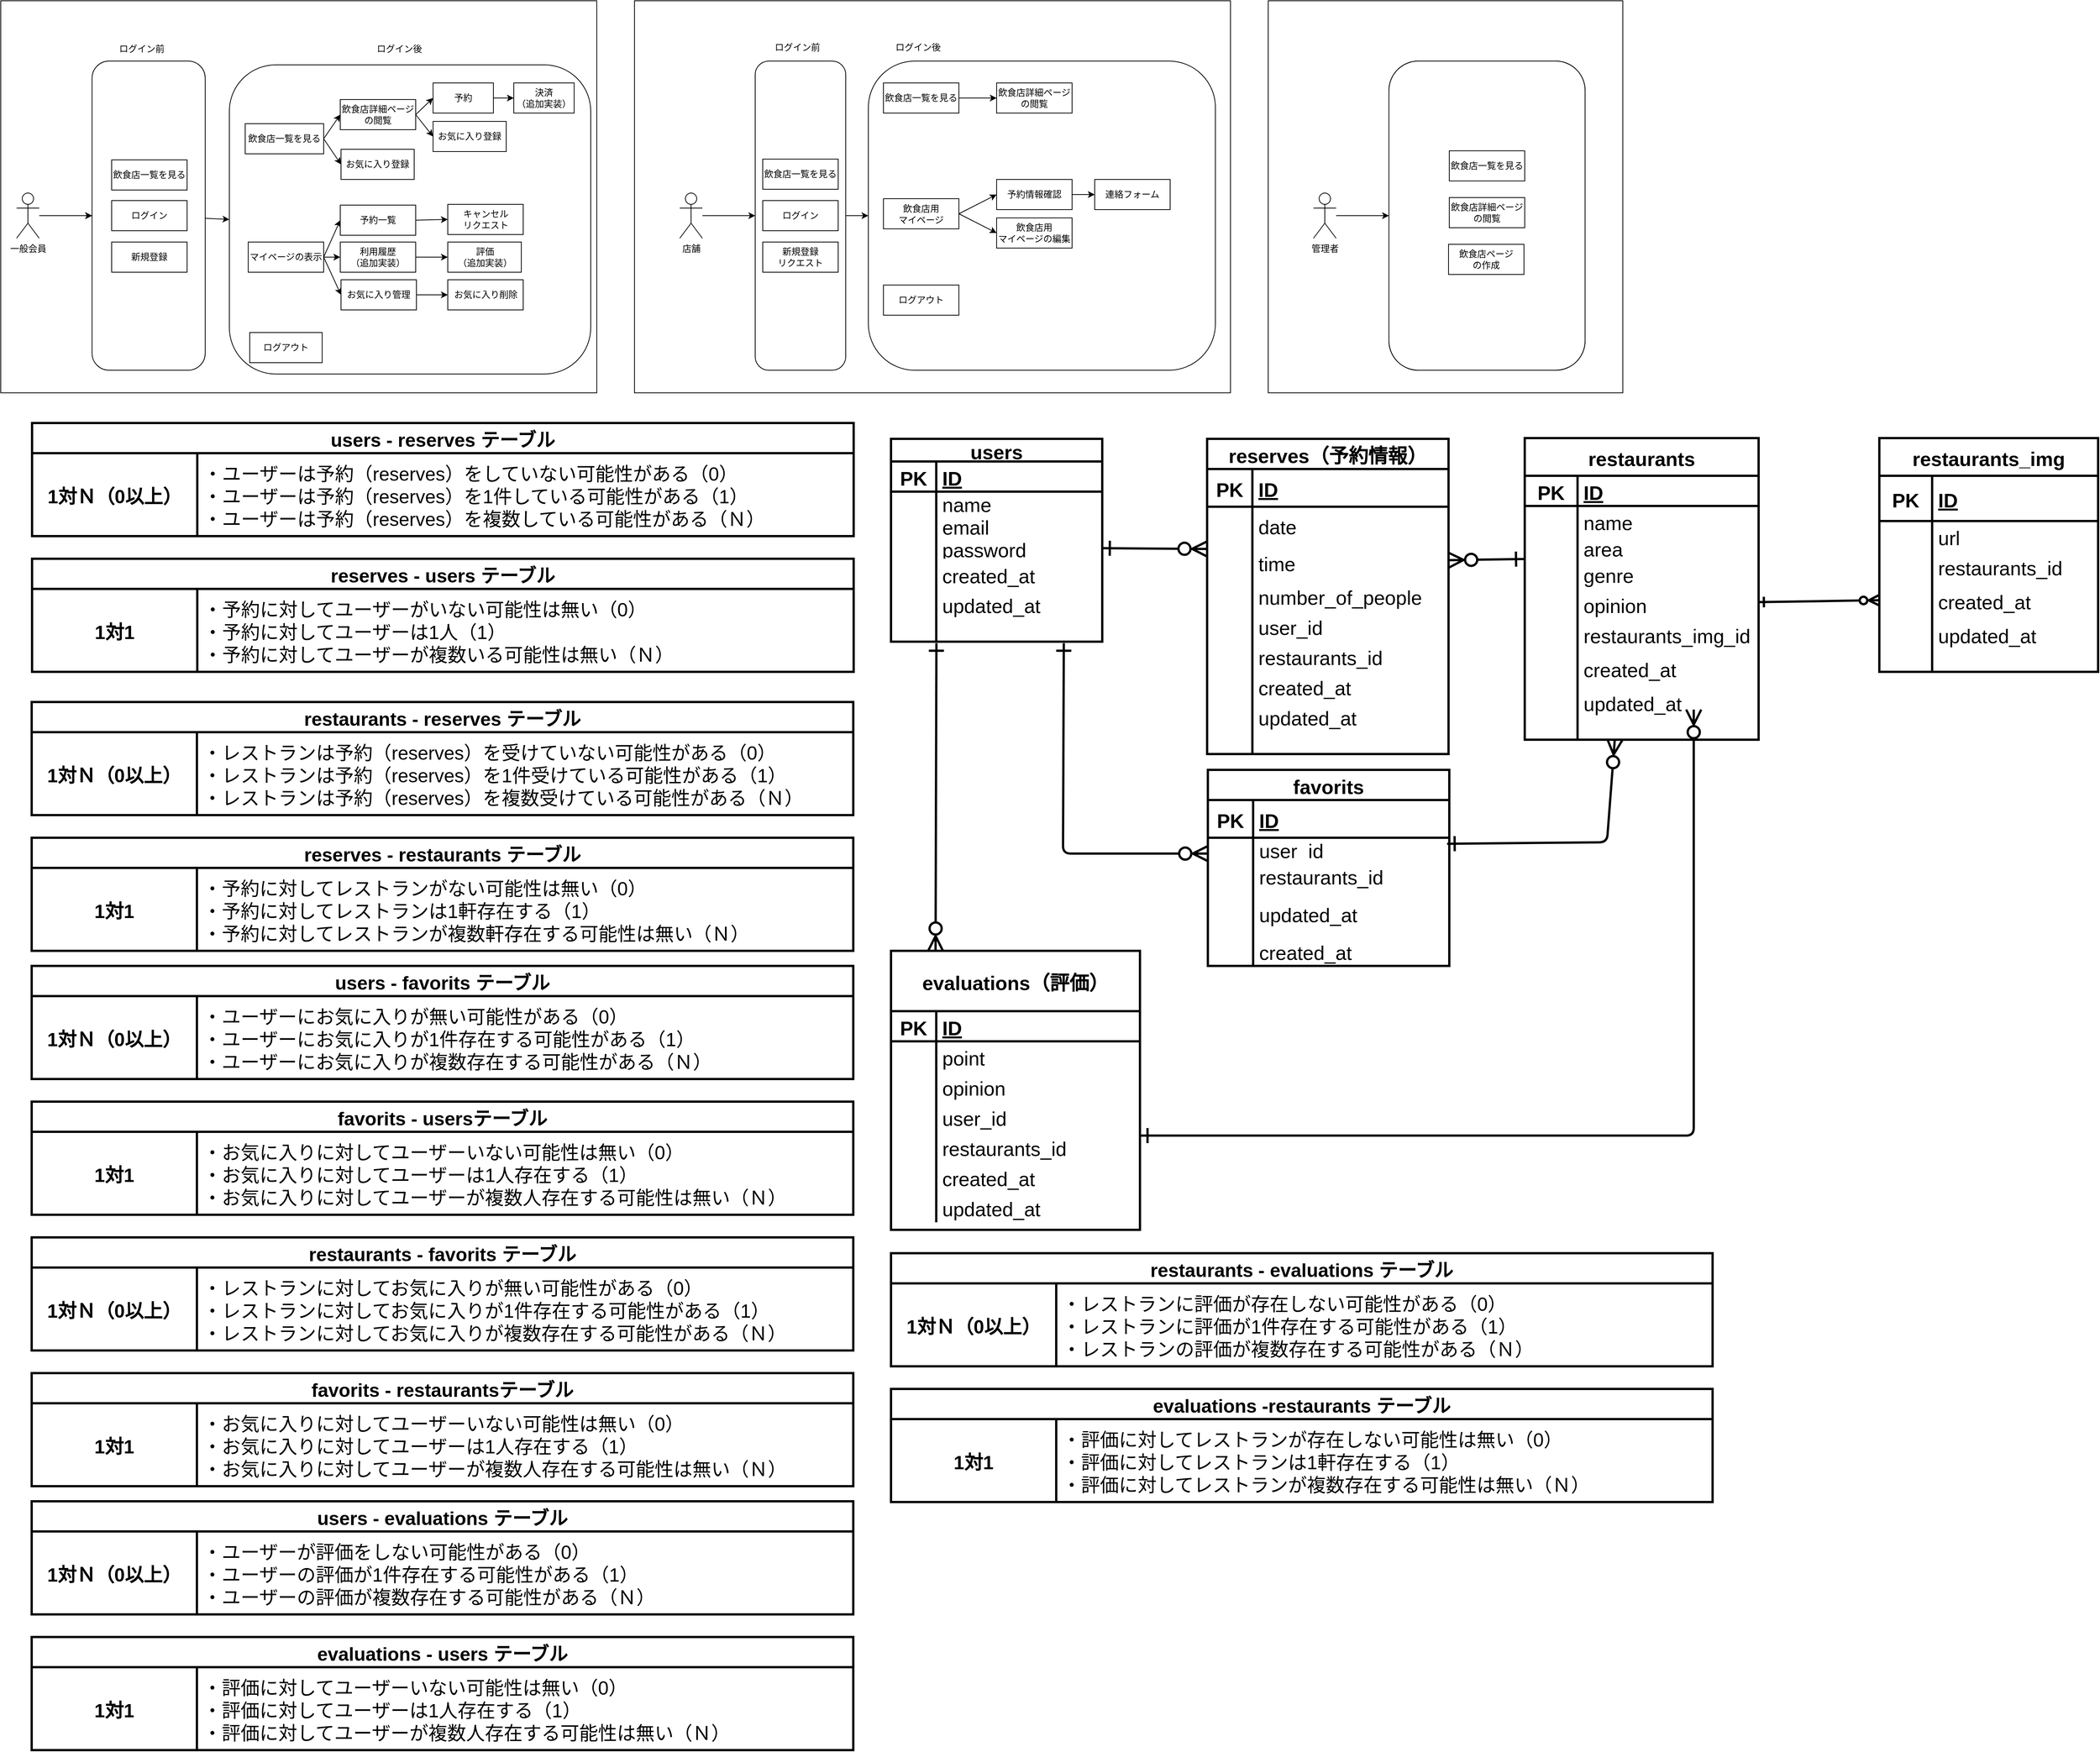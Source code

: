 <mxfile>
    <diagram id="RPs4ZjSzWg0kyGDWsQ9b" name="ページ1">
        <mxGraphModel dx="964" dy="1010" grid="1" gridSize="10" guides="1" tooltips="1" connect="1" arrows="1" fold="1" page="1" pageScale="1" pageWidth="827" pageHeight="1169" math="0" shadow="0">
            <root>
                <mxCell id="0"/>
                <mxCell id="1" parent="0"/>
                <mxCell id="260" value="" style="rounded=0;whiteSpace=wrap;html=1;fillColor=none;" parent="1" vertex="1">
                    <mxGeometry y="80" width="790" height="520" as="geometry"/>
                </mxCell>
                <mxCell id="259" value="" style="rounded=0;whiteSpace=wrap;html=1;fillColor=none;" parent="1" vertex="1">
                    <mxGeometry x="840" y="80" width="790" height="520" as="geometry"/>
                </mxCell>
                <mxCell id="409" style="edgeStyle=none;html=1;fontSize=26;startArrow=ERone;startFill=0;endArrow=ERzeroToMany;endFill=0;startSize=16;endSize=16;exitX=0.818;exitY=1.067;exitDx=0;exitDy=0;exitPerimeter=0;strokeWidth=3;" parent="1" source="448" edge="1">
                    <mxGeometry relative="1" as="geometry">
                        <mxPoint x="1408.48" y="970.6" as="sourcePoint"/>
                        <mxPoint x="1600.0" y="1211" as="targetPoint"/>
                        <Array as="points">
                            <mxPoint x="1408" y="1211"/>
                        </Array>
                    </mxGeometry>
                </mxCell>
                <mxCell id="424" style="elbow=vertical;html=1;fontSize=26;startArrow=ERone;startFill=0;endArrow=ERzeroToMany;endFill=0;startSize=16;endSize=16;exitX=0.215;exitY=1.067;exitDx=0;exitDy=0;exitPerimeter=0;entryX=0.179;entryY=0.001;entryDx=0;entryDy=0;strokeWidth=3;entryPerimeter=0;" parent="1" source="448" target="100" edge="1">
                    <mxGeometry relative="1" as="geometry"/>
                </mxCell>
                <mxCell id="2" value="users" style="shape=table;startSize=30;container=1;collapsible=1;childLayout=tableLayout;fixedRows=1;rowLines=0;fontStyle=1;align=center;resizeLast=1;labelBorderColor=none;fontSize=26;strokeWidth=3;fillColor=default;" parent="1" vertex="1">
                    <mxGeometry x="1180" y="661" width="280" height="269" as="geometry"/>
                </mxCell>
                <mxCell id="3" value="" style="shape=tableRow;horizontal=0;startSize=0;swimlaneHead=0;swimlaneBody=0;fillColor=none;collapsible=0;dropTarget=0;points=[[0,0.5],[1,0.5]];portConstraint=eastwest;top=0;left=0;right=0;bottom=1;labelBorderColor=none;fontSize=26;strokeWidth=3;" parent="2" vertex="1">
                    <mxGeometry y="30" width="280" height="40" as="geometry"/>
                </mxCell>
                <mxCell id="4" value="PK" style="shape=partialRectangle;connectable=0;fillColor=none;top=0;left=0;bottom=0;right=0;fontStyle=1;overflow=hidden;labelBorderColor=none;fontSize=26;strokeWidth=3;" parent="3" vertex="1">
                    <mxGeometry width="60" height="40" as="geometry">
                        <mxRectangle width="60" height="40" as="alternateBounds"/>
                    </mxGeometry>
                </mxCell>
                <mxCell id="5" value="ID" style="shape=partialRectangle;connectable=0;fillColor=none;top=0;left=0;bottom=0;right=0;align=left;spacingLeft=6;fontStyle=5;overflow=hidden;labelBorderColor=none;fontSize=26;strokeWidth=3;" parent="3" vertex="1">
                    <mxGeometry x="60" width="220" height="40" as="geometry">
                        <mxRectangle width="220" height="40" as="alternateBounds"/>
                    </mxGeometry>
                </mxCell>
                <mxCell id="6" value="" style="shape=tableRow;horizontal=0;startSize=0;swimlaneHead=0;swimlaneBody=0;fillColor=none;collapsible=0;dropTarget=0;points=[[0,0.5],[1,0.5]];portConstraint=eastwest;top=0;left=0;right=0;bottom=0;labelBorderColor=none;fontSize=26;strokeWidth=3;" parent="2" vertex="1">
                    <mxGeometry y="70" width="280" height="30" as="geometry"/>
                </mxCell>
                <mxCell id="7" value="" style="shape=partialRectangle;connectable=0;fillColor=none;top=0;left=0;bottom=0;right=0;editable=1;overflow=hidden;labelBorderColor=none;fontSize=26;strokeWidth=3;" parent="6" vertex="1">
                    <mxGeometry width="60" height="30" as="geometry">
                        <mxRectangle width="60" height="30" as="alternateBounds"/>
                    </mxGeometry>
                </mxCell>
                <mxCell id="8" value="name" style="shape=partialRectangle;connectable=0;fillColor=none;top=0;left=0;bottom=0;right=0;align=left;spacingLeft=6;overflow=hidden;labelBorderColor=none;fontSize=26;strokeWidth=3;" parent="6" vertex="1">
                    <mxGeometry x="60" width="220" height="30" as="geometry">
                        <mxRectangle width="220" height="30" as="alternateBounds"/>
                    </mxGeometry>
                </mxCell>
                <mxCell id="9" value="" style="shape=tableRow;horizontal=0;startSize=0;swimlaneHead=0;swimlaneBody=0;fillColor=none;collapsible=0;dropTarget=0;points=[[0,0.5],[1,0.5]];portConstraint=eastwest;top=0;left=0;right=0;bottom=0;labelBorderColor=none;fontSize=26;strokeWidth=3;" parent="2" vertex="1">
                    <mxGeometry y="100" width="280" height="30" as="geometry"/>
                </mxCell>
                <mxCell id="10" value="" style="shape=partialRectangle;connectable=0;fillColor=none;top=0;left=0;bottom=0;right=0;editable=1;overflow=hidden;labelBorderColor=none;fontSize=26;strokeWidth=3;" parent="9" vertex="1">
                    <mxGeometry width="60" height="30" as="geometry">
                        <mxRectangle width="60" height="30" as="alternateBounds"/>
                    </mxGeometry>
                </mxCell>
                <mxCell id="11" value="email" style="shape=partialRectangle;connectable=0;fillColor=none;top=0;left=0;bottom=0;right=0;align=left;spacingLeft=6;overflow=hidden;labelBorderColor=none;fontSize=26;strokeWidth=3;" parent="9" vertex="1">
                    <mxGeometry x="60" width="220" height="30" as="geometry">
                        <mxRectangle width="220" height="30" as="alternateBounds"/>
                    </mxGeometry>
                </mxCell>
                <mxCell id="12" value="" style="shape=tableRow;horizontal=0;startSize=0;swimlaneHead=0;swimlaneBody=0;fillColor=none;collapsible=0;dropTarget=0;points=[[0,0.5],[1,0.5]];portConstraint=eastwest;top=0;left=0;right=0;bottom=0;labelBorderColor=none;fontSize=26;strokeWidth=3;" parent="2" vertex="1">
                    <mxGeometry y="130" width="280" height="30" as="geometry"/>
                </mxCell>
                <mxCell id="13" value="" style="shape=partialRectangle;connectable=0;fillColor=none;top=0;left=0;bottom=0;right=0;editable=1;overflow=hidden;labelBorderColor=none;fontSize=26;strokeWidth=3;" parent="12" vertex="1">
                    <mxGeometry width="60" height="30" as="geometry">
                        <mxRectangle width="60" height="30" as="alternateBounds"/>
                    </mxGeometry>
                </mxCell>
                <mxCell id="14" value="password" style="shape=partialRectangle;connectable=0;fillColor=none;top=0;left=0;bottom=0;right=0;align=left;spacingLeft=6;overflow=hidden;labelBorderColor=none;fontSize=26;strokeWidth=3;" parent="12" vertex="1">
                    <mxGeometry x="60" width="220" height="30" as="geometry">
                        <mxRectangle width="220" height="30" as="alternateBounds"/>
                    </mxGeometry>
                </mxCell>
                <mxCell id="83" style="shape=tableRow;horizontal=0;startSize=0;swimlaneHead=0;swimlaneBody=0;fillColor=none;collapsible=0;dropTarget=0;points=[[0,0.5],[1,0.5]];portConstraint=eastwest;top=0;left=0;right=0;bottom=0;labelBorderColor=none;fontSize=26;strokeWidth=3;" parent="2" vertex="1">
                    <mxGeometry y="160" width="280" height="39" as="geometry"/>
                </mxCell>
                <mxCell id="84" style="shape=partialRectangle;connectable=0;fillColor=none;top=0;left=0;bottom=0;right=0;editable=1;overflow=hidden;labelBorderColor=none;fontSize=26;strokeWidth=3;" parent="83" vertex="1">
                    <mxGeometry width="60" height="39" as="geometry">
                        <mxRectangle width="60" height="39" as="alternateBounds"/>
                    </mxGeometry>
                </mxCell>
                <mxCell id="85" value="created_at" style="shape=partialRectangle;connectable=0;fillColor=none;top=0;left=0;bottom=0;right=0;align=left;spacingLeft=6;overflow=hidden;labelBorderColor=none;fontSize=26;strokeWidth=3;" parent="83" vertex="1">
                    <mxGeometry x="60" width="220" height="39" as="geometry">
                        <mxRectangle width="220" height="39" as="alternateBounds"/>
                    </mxGeometry>
                </mxCell>
                <mxCell id="80" style="shape=tableRow;horizontal=0;startSize=0;swimlaneHead=0;swimlaneBody=0;fillColor=none;collapsible=0;dropTarget=0;points=[[0,0.5],[1,0.5]];portConstraint=eastwest;top=0;left=0;right=0;bottom=0;labelBorderColor=none;fontSize=26;strokeWidth=3;" parent="2" vertex="1">
                    <mxGeometry y="199" width="280" height="40" as="geometry"/>
                </mxCell>
                <mxCell id="81" style="shape=partialRectangle;connectable=0;fillColor=none;top=0;left=0;bottom=0;right=0;editable=1;overflow=hidden;labelBorderColor=none;fontSize=26;strokeWidth=3;" parent="80" vertex="1">
                    <mxGeometry width="60" height="40" as="geometry">
                        <mxRectangle width="60" height="40" as="alternateBounds"/>
                    </mxGeometry>
                </mxCell>
                <mxCell id="82" value="updated_at" style="shape=partialRectangle;connectable=0;fillColor=none;top=0;left=0;bottom=0;right=0;align=left;spacingLeft=6;overflow=hidden;labelBorderColor=none;fontSize=26;strokeWidth=3;" parent="80" vertex="1">
                    <mxGeometry x="60" width="220" height="40" as="geometry">
                        <mxRectangle width="220" height="40" as="alternateBounds"/>
                    </mxGeometry>
                </mxCell>
                <mxCell id="448" style="shape=tableRow;horizontal=0;startSize=0;swimlaneHead=0;swimlaneBody=0;fillColor=none;collapsible=0;dropTarget=0;points=[[0,0.5],[1,0.5]];portConstraint=eastwest;top=0;left=0;right=0;bottom=0;labelBorderColor=none;fontSize=26;strokeWidth=3;" parent="2" vertex="1">
                    <mxGeometry y="239" width="280" height="30" as="geometry"/>
                </mxCell>
                <mxCell id="449" style="shape=partialRectangle;connectable=0;fillColor=none;top=0;left=0;bottom=0;right=0;editable=1;overflow=hidden;labelBorderColor=none;fontSize=26;strokeWidth=3;" parent="448" vertex="1">
                    <mxGeometry width="60" height="30" as="geometry">
                        <mxRectangle width="60" height="30" as="alternateBounds"/>
                    </mxGeometry>
                </mxCell>
                <mxCell id="450" style="shape=partialRectangle;connectable=0;fillColor=none;top=0;left=0;bottom=0;right=0;align=left;spacingLeft=6;overflow=hidden;labelBorderColor=none;fontSize=26;strokeWidth=3;" parent="448" vertex="1">
                    <mxGeometry x="60" width="220" height="30" as="geometry">
                        <mxRectangle width="220" height="30" as="alternateBounds"/>
                    </mxGeometry>
                </mxCell>
                <mxCell id="399" style="edgeStyle=none;html=1;fontSize=26;startArrow=ERone;startFill=0;endArrow=ERzeroToMany;endFill=0;startSize=16;endSize=16;strokeWidth=3;exitX=-0.005;exitY=1.011;exitDx=0;exitDy=0;exitPerimeter=0;" parent="1" source="22" target="462" edge="1">
                    <mxGeometry relative="1" as="geometry"/>
                </mxCell>
                <mxCell id="15" value="restaurants" style="shape=table;startSize=50;container=1;collapsible=1;childLayout=tableLayout;fixedRows=1;rowLines=0;fontStyle=1;align=center;resizeLast=1;strokeWidth=3;fontSize=26;fillColor=default;" parent="1" vertex="1">
                    <mxGeometry x="2020" y="660" width="310" height="400" as="geometry"/>
                </mxCell>
                <mxCell id="16" value="" style="shape=tableRow;horizontal=0;startSize=0;swimlaneHead=0;swimlaneBody=0;fillColor=none;collapsible=0;dropTarget=0;points=[[0,0.5],[1,0.5]];portConstraint=eastwest;top=0;left=0;right=0;bottom=1;strokeWidth=3;fontSize=26;" parent="15" vertex="1">
                    <mxGeometry y="50" width="310" height="40" as="geometry"/>
                </mxCell>
                <mxCell id="17" value="PK" style="shape=partialRectangle;connectable=0;fillColor=none;top=0;left=0;bottom=0;right=0;fontStyle=1;overflow=hidden;strokeWidth=3;fontSize=26;" parent="16" vertex="1">
                    <mxGeometry width="70" height="40" as="geometry">
                        <mxRectangle width="70" height="40" as="alternateBounds"/>
                    </mxGeometry>
                </mxCell>
                <mxCell id="18" value="ID" style="shape=partialRectangle;connectable=0;fillColor=none;top=0;left=0;bottom=0;right=0;align=left;spacingLeft=6;fontStyle=5;overflow=hidden;strokeWidth=3;fontSize=26;" parent="16" vertex="1">
                    <mxGeometry x="70" width="240" height="40" as="geometry">
                        <mxRectangle width="240" height="40" as="alternateBounds"/>
                    </mxGeometry>
                </mxCell>
                <mxCell id="19" value="" style="shape=tableRow;horizontal=0;startSize=0;swimlaneHead=0;swimlaneBody=0;fillColor=none;collapsible=0;dropTarget=0;points=[[0,0.5],[1,0.5]];portConstraint=eastwest;top=0;left=0;right=0;bottom=0;strokeWidth=3;fontSize=26;" parent="15" vertex="1">
                    <mxGeometry y="90" width="310" height="40" as="geometry"/>
                </mxCell>
                <mxCell id="20" value="" style="shape=partialRectangle;connectable=0;fillColor=none;top=0;left=0;bottom=0;right=0;editable=1;overflow=hidden;strokeWidth=3;fontSize=26;" parent="19" vertex="1">
                    <mxGeometry width="70" height="40" as="geometry">
                        <mxRectangle width="70" height="40" as="alternateBounds"/>
                    </mxGeometry>
                </mxCell>
                <mxCell id="21" value="name" style="shape=partialRectangle;connectable=0;fillColor=none;top=0;left=0;bottom=0;right=0;align=left;spacingLeft=6;overflow=hidden;strokeWidth=3;fontSize=26;" parent="19" vertex="1">
                    <mxGeometry x="70" width="240" height="40" as="geometry">
                        <mxRectangle width="240" height="40" as="alternateBounds"/>
                    </mxGeometry>
                </mxCell>
                <mxCell id="22" value="" style="shape=tableRow;horizontal=0;startSize=0;swimlaneHead=0;swimlaneBody=0;fillColor=none;collapsible=0;dropTarget=0;points=[[0,0.5],[1,0.5]];portConstraint=eastwest;top=0;left=0;right=0;bottom=0;strokeWidth=3;fontSize=26;" parent="15" vertex="1">
                    <mxGeometry y="130" width="310" height="30" as="geometry"/>
                </mxCell>
                <mxCell id="23" value="" style="shape=partialRectangle;connectable=0;fillColor=none;top=0;left=0;bottom=0;right=0;editable=1;overflow=hidden;strokeWidth=3;fontSize=26;" parent="22" vertex="1">
                    <mxGeometry width="70" height="30" as="geometry">
                        <mxRectangle width="70" height="30" as="alternateBounds"/>
                    </mxGeometry>
                </mxCell>
                <mxCell id="24" value="area" style="shape=partialRectangle;connectable=0;fillColor=none;top=0;left=0;bottom=0;right=0;align=left;spacingLeft=6;overflow=hidden;strokeWidth=3;fontSize=26;" parent="22" vertex="1">
                    <mxGeometry x="70" width="240" height="30" as="geometry">
                        <mxRectangle width="240" height="30" as="alternateBounds"/>
                    </mxGeometry>
                </mxCell>
                <mxCell id="25" value="" style="shape=tableRow;horizontal=0;startSize=0;swimlaneHead=0;swimlaneBody=0;fillColor=none;collapsible=0;dropTarget=0;points=[[0,0.5],[1,0.5]];portConstraint=eastwest;top=0;left=0;right=0;bottom=0;strokeWidth=3;fontSize=26;" parent="15" vertex="1">
                    <mxGeometry y="160" width="310" height="40" as="geometry"/>
                </mxCell>
                <mxCell id="26" value="" style="shape=partialRectangle;connectable=0;fillColor=none;top=0;left=0;bottom=0;right=0;editable=1;overflow=hidden;strokeWidth=3;fontSize=26;" parent="25" vertex="1">
                    <mxGeometry width="70" height="40" as="geometry">
                        <mxRectangle width="70" height="40" as="alternateBounds"/>
                    </mxGeometry>
                </mxCell>
                <mxCell id="27" value="genre" style="shape=partialRectangle;connectable=0;fillColor=none;top=0;left=0;bottom=0;right=0;align=left;spacingLeft=6;overflow=hidden;strokeWidth=3;fontSize=26;" parent="25" vertex="1">
                    <mxGeometry x="70" width="240" height="40" as="geometry">
                        <mxRectangle width="240" height="40" as="alternateBounds"/>
                    </mxGeometry>
                </mxCell>
                <mxCell id="465" style="shape=tableRow;horizontal=0;startSize=0;swimlaneHead=0;swimlaneBody=0;fillColor=none;collapsible=0;dropTarget=0;points=[[0,0.5],[1,0.5]];portConstraint=eastwest;top=0;left=0;right=0;bottom=0;strokeWidth=3;fontSize=26;" vertex="1" parent="15">
                    <mxGeometry y="200" width="310" height="40" as="geometry"/>
                </mxCell>
                <mxCell id="466" style="shape=partialRectangle;connectable=0;fillColor=none;top=0;left=0;bottom=0;right=0;editable=1;overflow=hidden;strokeWidth=3;fontSize=26;" vertex="1" parent="465">
                    <mxGeometry width="70" height="40" as="geometry">
                        <mxRectangle width="70" height="40" as="alternateBounds"/>
                    </mxGeometry>
                </mxCell>
                <mxCell id="467" value="opinion" style="shape=partialRectangle;connectable=0;fillColor=none;top=0;left=0;bottom=0;right=0;align=left;spacingLeft=6;overflow=hidden;strokeWidth=3;fontSize=26;" vertex="1" parent="465">
                    <mxGeometry x="70" width="240" height="40" as="geometry">
                        <mxRectangle width="240" height="40" as="alternateBounds"/>
                    </mxGeometry>
                </mxCell>
                <mxCell id="495" style="shape=tableRow;horizontal=0;startSize=0;swimlaneHead=0;swimlaneBody=0;fillColor=none;collapsible=0;dropTarget=0;points=[[0,0.5],[1,0.5]];portConstraint=eastwest;top=0;left=0;right=0;bottom=0;strokeWidth=3;fontSize=26;" vertex="1" parent="15">
                    <mxGeometry y="240" width="310" height="40" as="geometry"/>
                </mxCell>
                <mxCell id="496" style="shape=partialRectangle;connectable=0;fillColor=none;top=0;left=0;bottom=0;right=0;editable=1;overflow=hidden;strokeWidth=3;fontSize=26;" vertex="1" parent="495">
                    <mxGeometry width="70" height="40" as="geometry">
                        <mxRectangle width="70" height="40" as="alternateBounds"/>
                    </mxGeometry>
                </mxCell>
                <mxCell id="497" value="restaurants_img_id" style="shape=partialRectangle;connectable=0;fillColor=none;top=0;left=0;bottom=0;right=0;align=left;spacingLeft=6;overflow=hidden;strokeWidth=3;fontSize=26;" vertex="1" parent="495">
                    <mxGeometry x="70" width="240" height="40" as="geometry">
                        <mxRectangle width="240" height="40" as="alternateBounds"/>
                    </mxGeometry>
                </mxCell>
                <mxCell id="379" style="shape=tableRow;horizontal=0;startSize=0;swimlaneHead=0;swimlaneBody=0;fillColor=none;collapsible=0;dropTarget=0;points=[[0,0.5],[1,0.5]];portConstraint=eastwest;top=0;left=0;right=0;bottom=0;strokeWidth=3;fontSize=26;" parent="15" vertex="1">
                    <mxGeometry y="280" width="310" height="50" as="geometry"/>
                </mxCell>
                <mxCell id="380" style="shape=partialRectangle;connectable=0;fillColor=none;top=0;left=0;bottom=0;right=0;editable=1;overflow=hidden;strokeWidth=3;fontSize=26;" parent="379" vertex="1">
                    <mxGeometry width="70" height="50" as="geometry">
                        <mxRectangle width="70" height="50" as="alternateBounds"/>
                    </mxGeometry>
                </mxCell>
                <mxCell id="381" value="created_at" style="shape=partialRectangle;connectable=0;fillColor=none;top=0;left=0;bottom=0;right=0;align=left;spacingLeft=6;overflow=hidden;strokeWidth=3;fontSize=26;" parent="379" vertex="1">
                    <mxGeometry x="70" width="240" height="50" as="geometry">
                        <mxRectangle width="240" height="50" as="alternateBounds"/>
                    </mxGeometry>
                </mxCell>
                <mxCell id="376" style="shape=tableRow;horizontal=0;startSize=0;swimlaneHead=0;swimlaneBody=0;fillColor=none;collapsible=0;dropTarget=0;points=[[0,0.5],[1,0.5]];portConstraint=eastwest;top=0;left=0;right=0;bottom=0;strokeWidth=3;fontSize=26;" parent="15" vertex="1">
                    <mxGeometry y="330" width="310" height="40" as="geometry"/>
                </mxCell>
                <mxCell id="377" style="shape=partialRectangle;connectable=0;fillColor=none;top=0;left=0;bottom=0;right=0;editable=1;overflow=hidden;strokeWidth=3;fontSize=26;" parent="376" vertex="1">
                    <mxGeometry width="70" height="40" as="geometry">
                        <mxRectangle width="70" height="40" as="alternateBounds"/>
                    </mxGeometry>
                </mxCell>
                <mxCell id="378" value="updated_at" style="shape=partialRectangle;connectable=0;fillColor=none;top=0;left=0;bottom=0;right=0;align=left;spacingLeft=6;overflow=hidden;strokeWidth=3;fontSize=26;" parent="376" vertex="1">
                    <mxGeometry x="70" width="240" height="40" as="geometry">
                        <mxRectangle width="240" height="40" as="alternateBounds"/>
                    </mxGeometry>
                </mxCell>
                <mxCell id="442" style="shape=tableRow;horizontal=0;startSize=0;swimlaneHead=0;swimlaneBody=0;fillColor=none;collapsible=0;dropTarget=0;points=[[0,0.5],[1,0.5]];portConstraint=eastwest;top=0;left=0;right=0;bottom=0;strokeWidth=3;fontSize=26;" parent="15" vertex="1">
                    <mxGeometry y="370" width="310" height="30" as="geometry"/>
                </mxCell>
                <mxCell id="443" style="shape=partialRectangle;connectable=0;fillColor=none;top=0;left=0;bottom=0;right=0;editable=1;overflow=hidden;strokeWidth=3;fontSize=26;" parent="442" vertex="1">
                    <mxGeometry width="70" height="30" as="geometry">
                        <mxRectangle width="70" height="30" as="alternateBounds"/>
                    </mxGeometry>
                </mxCell>
                <mxCell id="444" style="shape=partialRectangle;connectable=0;fillColor=none;top=0;left=0;bottom=0;right=0;align=left;spacingLeft=6;overflow=hidden;strokeWidth=3;fontSize=26;" parent="442" vertex="1">
                    <mxGeometry x="70" width="240" height="30" as="geometry">
                        <mxRectangle width="240" height="30" as="alternateBounds"/>
                    </mxGeometry>
                </mxCell>
                <mxCell id="28" value="reserves（予約情報）" style="shape=table;startSize=40;container=1;collapsible=1;childLayout=tableLayout;fixedRows=1;rowLines=0;fontStyle=1;align=center;resizeLast=1;labelBorderColor=none;fontSize=26;strokeWidth=3;fillColor=default;" parent="1" vertex="1">
                    <mxGeometry x="1599" y="661" width="320" height="418" as="geometry"/>
                </mxCell>
                <mxCell id="29" value="" style="shape=tableRow;horizontal=0;startSize=0;swimlaneHead=0;swimlaneBody=0;fillColor=none;collapsible=0;dropTarget=0;points=[[0,0.5],[1,0.5]];portConstraint=eastwest;top=0;left=0;right=0;bottom=1;labelBorderColor=none;fontSize=26;strokeWidth=3;" parent="28" vertex="1">
                    <mxGeometry y="40" width="320" height="50" as="geometry"/>
                </mxCell>
                <mxCell id="30" value="PK" style="shape=partialRectangle;connectable=0;fillColor=none;top=0;left=0;bottom=0;right=0;fontStyle=1;overflow=hidden;labelBorderColor=none;fontSize=26;strokeWidth=3;" parent="29" vertex="1">
                    <mxGeometry width="60" height="50" as="geometry">
                        <mxRectangle width="60" height="50" as="alternateBounds"/>
                    </mxGeometry>
                </mxCell>
                <mxCell id="31" value="ID" style="shape=partialRectangle;connectable=0;fillColor=none;top=0;left=0;bottom=0;right=0;align=left;spacingLeft=6;fontStyle=5;overflow=hidden;labelBorderColor=none;fontSize=26;strokeWidth=3;" parent="29" vertex="1">
                    <mxGeometry x="60" width="260" height="50" as="geometry">
                        <mxRectangle width="260" height="50" as="alternateBounds"/>
                    </mxGeometry>
                </mxCell>
                <mxCell id="32" value="" style="shape=tableRow;horizontal=0;startSize=0;swimlaneHead=0;swimlaneBody=0;fillColor=none;collapsible=0;dropTarget=0;points=[[0,0.5],[1,0.5]];portConstraint=eastwest;top=0;left=0;right=0;bottom=0;labelBorderColor=none;fontSize=26;strokeWidth=3;" parent="28" vertex="1">
                    <mxGeometry y="90" width="320" height="49" as="geometry"/>
                </mxCell>
                <mxCell id="33" value="" style="shape=partialRectangle;connectable=0;fillColor=none;top=0;left=0;bottom=0;right=0;editable=1;overflow=hidden;labelBorderColor=none;fontSize=26;strokeWidth=3;" parent="32" vertex="1">
                    <mxGeometry width="60" height="49" as="geometry">
                        <mxRectangle width="60" height="49" as="alternateBounds"/>
                    </mxGeometry>
                </mxCell>
                <mxCell id="34" value="date" style="shape=partialRectangle;connectable=0;fillColor=none;top=0;left=0;bottom=0;right=0;align=left;spacingLeft=6;overflow=hidden;labelBorderColor=none;fontSize=26;strokeWidth=3;" parent="32" vertex="1">
                    <mxGeometry x="60" width="260" height="49" as="geometry">
                        <mxRectangle width="260" height="49" as="alternateBounds"/>
                    </mxGeometry>
                </mxCell>
                <mxCell id="462" style="shape=tableRow;horizontal=0;startSize=0;swimlaneHead=0;swimlaneBody=0;fillColor=none;collapsible=0;dropTarget=0;points=[[0,0.5],[1,0.5]];portConstraint=eastwest;top=0;left=0;right=0;bottom=0;labelBorderColor=none;fontSize=26;strokeWidth=3;" parent="28" vertex="1">
                    <mxGeometry y="139" width="320" height="49" as="geometry"/>
                </mxCell>
                <mxCell id="463" style="shape=partialRectangle;connectable=0;fillColor=none;top=0;left=0;bottom=0;right=0;editable=1;overflow=hidden;labelBorderColor=none;fontSize=26;strokeWidth=3;" parent="462" vertex="1">
                    <mxGeometry width="60" height="49" as="geometry">
                        <mxRectangle width="60" height="49" as="alternateBounds"/>
                    </mxGeometry>
                </mxCell>
                <mxCell id="464" value="time" style="shape=partialRectangle;connectable=0;fillColor=none;top=0;left=0;bottom=0;right=0;align=left;spacingLeft=6;overflow=hidden;labelBorderColor=none;fontSize=26;strokeWidth=3;" parent="462" vertex="1">
                    <mxGeometry x="60" width="260" height="49" as="geometry">
                        <mxRectangle width="260" height="49" as="alternateBounds"/>
                    </mxGeometry>
                </mxCell>
                <mxCell id="92" style="shape=tableRow;horizontal=0;startSize=0;swimlaneHead=0;swimlaneBody=0;fillColor=none;collapsible=0;dropTarget=0;points=[[0,0.5],[1,0.5]];portConstraint=eastwest;top=0;left=0;right=0;bottom=0;labelBorderColor=none;fontSize=26;strokeWidth=3;" parent="28" vertex="1">
                    <mxGeometry y="188" width="320" height="40" as="geometry"/>
                </mxCell>
                <mxCell id="93" style="shape=partialRectangle;connectable=0;fillColor=none;top=0;left=0;bottom=0;right=0;editable=1;overflow=hidden;labelBorderColor=none;fontSize=26;strokeWidth=3;" parent="92" vertex="1">
                    <mxGeometry width="60" height="40" as="geometry">
                        <mxRectangle width="60" height="40" as="alternateBounds"/>
                    </mxGeometry>
                </mxCell>
                <mxCell id="94" value="number_of_people" style="shape=partialRectangle;connectable=0;fillColor=none;top=0;left=0;bottom=0;right=0;align=left;spacingLeft=6;overflow=hidden;labelBorderColor=none;fontSize=26;strokeWidth=3;" parent="92" vertex="1">
                    <mxGeometry x="60" width="260" height="40" as="geometry">
                        <mxRectangle width="260" height="40" as="alternateBounds"/>
                    </mxGeometry>
                </mxCell>
                <mxCell id="89" style="shape=tableRow;horizontal=0;startSize=0;swimlaneHead=0;swimlaneBody=0;fillColor=none;collapsible=0;dropTarget=0;points=[[0,0.5],[1,0.5]];portConstraint=eastwest;top=0;left=0;right=0;bottom=0;labelBorderColor=none;fontSize=26;strokeWidth=3;" parent="28" vertex="1">
                    <mxGeometry y="228" width="320" height="40" as="geometry"/>
                </mxCell>
                <mxCell id="90" style="shape=partialRectangle;connectable=0;fillColor=none;top=0;left=0;bottom=0;right=0;editable=1;overflow=hidden;labelBorderColor=none;fontSize=26;strokeWidth=3;" parent="89" vertex="1">
                    <mxGeometry width="60" height="40" as="geometry">
                        <mxRectangle width="60" height="40" as="alternateBounds"/>
                    </mxGeometry>
                </mxCell>
                <mxCell id="91" value="user_id" style="shape=partialRectangle;connectable=0;fillColor=none;top=0;left=0;bottom=0;right=0;align=left;spacingLeft=6;overflow=hidden;labelBorderColor=none;fontSize=26;strokeWidth=3;" parent="89" vertex="1">
                    <mxGeometry x="60" width="260" height="40" as="geometry">
                        <mxRectangle width="260" height="40" as="alternateBounds"/>
                    </mxGeometry>
                </mxCell>
                <mxCell id="35" value="" style="shape=tableRow;horizontal=0;startSize=0;swimlaneHead=0;swimlaneBody=0;fillColor=none;collapsible=0;dropTarget=0;points=[[0,0.5],[1,0.5]];portConstraint=eastwest;top=0;left=0;right=0;bottom=0;labelBorderColor=none;fontSize=26;strokeWidth=3;" parent="28" vertex="1">
                    <mxGeometry y="268" width="320" height="40" as="geometry"/>
                </mxCell>
                <mxCell id="36" value="" style="shape=partialRectangle;connectable=0;fillColor=none;top=0;left=0;bottom=0;right=0;editable=1;overflow=hidden;labelBorderColor=none;fontSize=26;strokeWidth=3;" parent="35" vertex="1">
                    <mxGeometry width="60" height="40" as="geometry">
                        <mxRectangle width="60" height="40" as="alternateBounds"/>
                    </mxGeometry>
                </mxCell>
                <mxCell id="37" value="restaurants_id" style="shape=partialRectangle;connectable=0;fillColor=none;top=0;left=0;bottom=0;right=0;align=left;spacingLeft=6;overflow=hidden;labelBorderColor=none;fontSize=26;strokeWidth=3;" parent="35" vertex="1">
                    <mxGeometry x="60" width="260" height="40" as="geometry">
                        <mxRectangle width="260" height="40" as="alternateBounds"/>
                    </mxGeometry>
                </mxCell>
                <mxCell id="38" value="" style="shape=tableRow;horizontal=0;startSize=0;swimlaneHead=0;swimlaneBody=0;fillColor=none;collapsible=0;dropTarget=0;points=[[0,0.5],[1,0.5]];portConstraint=eastwest;top=0;left=0;right=0;bottom=0;labelBorderColor=none;fontSize=26;strokeWidth=3;" parent="28" vertex="1">
                    <mxGeometry y="308" width="320" height="40" as="geometry"/>
                </mxCell>
                <mxCell id="39" value="" style="shape=partialRectangle;connectable=0;fillColor=none;top=0;left=0;bottom=0;right=0;editable=1;overflow=hidden;labelBorderColor=none;fontSize=26;strokeWidth=3;" parent="38" vertex="1">
                    <mxGeometry width="60" height="40" as="geometry">
                        <mxRectangle width="60" height="40" as="alternateBounds"/>
                    </mxGeometry>
                </mxCell>
                <mxCell id="40" value="created_at" style="shape=partialRectangle;connectable=0;fillColor=none;top=0;left=0;bottom=0;right=0;align=left;spacingLeft=6;overflow=hidden;labelBorderColor=none;fontSize=26;strokeWidth=3;" parent="38" vertex="1">
                    <mxGeometry x="60" width="260" height="40" as="geometry">
                        <mxRectangle width="260" height="40" as="alternateBounds"/>
                    </mxGeometry>
                </mxCell>
                <mxCell id="86" style="shape=tableRow;horizontal=0;startSize=0;swimlaneHead=0;swimlaneBody=0;fillColor=none;collapsible=0;dropTarget=0;points=[[0,0.5],[1,0.5]];portConstraint=eastwest;top=0;left=0;right=0;bottom=0;labelBorderColor=none;fontSize=26;strokeWidth=3;" parent="28" vertex="1">
                    <mxGeometry y="348" width="320" height="40" as="geometry"/>
                </mxCell>
                <mxCell id="87" style="shape=partialRectangle;connectable=0;fillColor=none;top=0;left=0;bottom=0;right=0;editable=1;overflow=hidden;labelBorderColor=none;fontSize=26;strokeWidth=3;" parent="86" vertex="1">
                    <mxGeometry width="60" height="40" as="geometry">
                        <mxRectangle width="60" height="40" as="alternateBounds"/>
                    </mxGeometry>
                </mxCell>
                <mxCell id="88" value="updated_at" style="shape=partialRectangle;connectable=0;fillColor=none;top=0;left=0;bottom=0;right=0;align=left;spacingLeft=6;overflow=hidden;labelBorderColor=none;fontSize=26;strokeWidth=3;" parent="86" vertex="1">
                    <mxGeometry x="60" width="260" height="40" as="geometry">
                        <mxRectangle width="260" height="40" as="alternateBounds"/>
                    </mxGeometry>
                </mxCell>
                <mxCell id="451" style="shape=tableRow;horizontal=0;startSize=0;swimlaneHead=0;swimlaneBody=0;fillColor=none;collapsible=0;dropTarget=0;points=[[0,0.5],[1,0.5]];portConstraint=eastwest;top=0;left=0;right=0;bottom=0;labelBorderColor=none;fontSize=26;strokeWidth=3;" parent="28" vertex="1">
                    <mxGeometry y="388" width="320" height="30" as="geometry"/>
                </mxCell>
                <mxCell id="452" style="shape=partialRectangle;connectable=0;fillColor=none;top=0;left=0;bottom=0;right=0;editable=1;overflow=hidden;labelBorderColor=none;fontSize=26;strokeWidth=3;" parent="451" vertex="1">
                    <mxGeometry width="60" height="30" as="geometry">
                        <mxRectangle width="60" height="30" as="alternateBounds"/>
                    </mxGeometry>
                </mxCell>
                <mxCell id="453" style="shape=partialRectangle;connectable=0;fillColor=none;top=0;left=0;bottom=0;right=0;align=left;spacingLeft=6;overflow=hidden;labelBorderColor=none;fontSize=26;strokeWidth=3;" parent="451" vertex="1">
                    <mxGeometry x="60" width="260" height="30" as="geometry">
                        <mxRectangle width="260" height="30" as="alternateBounds"/>
                    </mxGeometry>
                </mxCell>
                <mxCell id="95" style="edgeStyle=none;html=1;entryX=0;entryY=0.5;entryDx=0;entryDy=0;" parent="1" source="42" edge="1">
                    <mxGeometry relative="1" as="geometry">
                        <mxPoint x="121" y="365.0" as="targetPoint"/>
                    </mxGeometry>
                </mxCell>
                <mxCell id="42" value="一般会員" style="shape=umlActor;verticalLabelPosition=bottom;verticalAlign=top;html=1;outlineConnect=0;" parent="1" vertex="1">
                    <mxGeometry x="21" y="335" width="30" height="60" as="geometry"/>
                </mxCell>
                <mxCell id="96" style="edgeStyle=none;html=1;entryX=0;entryY=0.5;entryDx=0;entryDy=0;" parent="1" source="179" target="60" edge="1">
                    <mxGeometry relative="1" as="geometry">
                        <mxPoint x="381" y="365.0" as="sourcePoint"/>
                    </mxGeometry>
                </mxCell>
                <mxCell id="60" value="" style="rounded=1;whiteSpace=wrap;html=1;" parent="1" vertex="1">
                    <mxGeometry x="303" y="165" width="479" height="410" as="geometry"/>
                </mxCell>
                <mxCell id="312" style="edgeStyle=none;html=1;entryX=0;entryY=0.5;entryDx=0;entryDy=0;exitX=1;exitY=0.5;exitDx=0;exitDy=0;" parent="1" source="61" target="69" edge="1">
                    <mxGeometry relative="1" as="geometry"/>
                </mxCell>
                <mxCell id="461" style="edgeStyle=none;html=1;exitX=1;exitY=0.5;exitDx=0;exitDy=0;entryX=0;entryY=0.5;entryDx=0;entryDy=0;fontColor=#FFCCCC;" parent="1" source="61" target="460" edge="1">
                    <mxGeometry relative="1" as="geometry"/>
                </mxCell>
                <mxCell id="61" value="飲食店一覧を見る" style="whiteSpace=wrap;html=1;align=center;" parent="1" vertex="1">
                    <mxGeometry x="324" y="243" width="104" height="40" as="geometry"/>
                </mxCell>
                <mxCell id="315" style="edgeStyle=none;html=1;entryX=0;entryY=0.5;entryDx=0;entryDy=0;" parent="1" source="311" target="308" edge="1">
                    <mxGeometry relative="1" as="geometry"/>
                </mxCell>
                <mxCell id="455" style="edgeStyle=none;html=1;exitX=1;exitY=0.5;exitDx=0;exitDy=0;entryX=0;entryY=0.5;entryDx=0;entryDy=0;" parent="1" source="62" target="454" edge="1">
                    <mxGeometry relative="1" as="geometry"/>
                </mxCell>
                <mxCell id="62" value="予約" style="whiteSpace=wrap;html=1;align=center;" parent="1" vertex="1">
                    <mxGeometry x="573" y="189" width="80" height="40" as="geometry"/>
                </mxCell>
                <mxCell id="64" value="ログイン前" style="text;strokeColor=none;fillColor=none;spacingLeft=4;spacingRight=4;overflow=hidden;rotatable=0;points=[[0,0.5],[1,0.5]];portConstraint=eastwest;fontSize=12;" parent="1" vertex="1">
                    <mxGeometry x="151" y="130" width="100" height="30" as="geometry"/>
                </mxCell>
                <mxCell id="65" value="ログイン後" style="text;strokeColor=none;fillColor=none;spacingLeft=4;spacingRight=4;overflow=hidden;rotatable=0;points=[[0,0.5],[1,0.5]];portConstraint=eastwest;fontSize=12;" parent="1" vertex="1">
                    <mxGeometry x="492.5" y="130" width="100" height="30" as="geometry"/>
                </mxCell>
                <mxCell id="316" style="edgeStyle=none;html=1;exitX=1;exitY=0.5;exitDx=0;exitDy=0;entryX=0;entryY=0.5;entryDx=0;entryDy=0;" parent="1" source="66" target="310" edge="1">
                    <mxGeometry relative="1" as="geometry"/>
                </mxCell>
                <mxCell id="317" style="edgeStyle=none;html=1;exitX=1;exitY=0.5;exitDx=0;exitDy=0;" parent="1" source="66" target="311" edge="1">
                    <mxGeometry relative="1" as="geometry"/>
                </mxCell>
                <mxCell id="318" style="edgeStyle=none;html=1;exitX=1;exitY=0.5;exitDx=0;exitDy=0;entryX=0;entryY=0.5;entryDx=0;entryDy=0;" parent="1" source="66" target="309" edge="1">
                    <mxGeometry relative="1" as="geometry"/>
                </mxCell>
                <mxCell id="66" value="マイページの表示" style="whiteSpace=wrap;html=1;align=center;" parent="1" vertex="1">
                    <mxGeometry x="328" y="400" width="100" height="40" as="geometry"/>
                </mxCell>
                <mxCell id="67" value="お気に入り登録" style="whiteSpace=wrap;html=1;align=center;" parent="1" vertex="1">
                    <mxGeometry x="573" y="240" width="97" height="40" as="geometry"/>
                </mxCell>
                <mxCell id="68" value="ログアウト" style="whiteSpace=wrap;html=1;align=center;" parent="1" vertex="1">
                    <mxGeometry x="330" y="520" width="96" height="40" as="geometry"/>
                </mxCell>
                <mxCell id="314" style="edgeStyle=none;html=1;exitX=1;exitY=0.5;exitDx=0;exitDy=0;entryX=0;entryY=0.5;entryDx=0;entryDy=0;" parent="1" source="69" target="62" edge="1">
                    <mxGeometry relative="1" as="geometry"/>
                </mxCell>
                <mxCell id="323" style="edgeStyle=none;html=1;exitX=1;exitY=0.5;exitDx=0;exitDy=0;entryX=0;entryY=0.5;entryDx=0;entryDy=0;" parent="1" source="69" target="67" edge="1">
                    <mxGeometry relative="1" as="geometry"/>
                </mxCell>
                <mxCell id="69" value="飲食店詳細ページの閲覧" style="whiteSpace=wrap;html=1;align=center;" parent="1" vertex="1">
                    <mxGeometry x="450" y="211" width="100" height="40" as="geometry"/>
                </mxCell>
                <mxCell id="100" value="evaluations（評価）" style="shape=table;startSize=80;container=1;collapsible=1;childLayout=tableLayout;fixedRows=1;rowLines=0;fontStyle=1;align=center;resizeLast=1;strokeWidth=3;fontSize=26;fillColor=default;" parent="1" vertex="1">
                    <mxGeometry x="1180" y="1340" width="330" height="370" as="geometry"/>
                </mxCell>
                <mxCell id="101" value="" style="shape=tableRow;horizontal=0;startSize=0;swimlaneHead=0;swimlaneBody=0;fillColor=none;collapsible=0;dropTarget=0;points=[[0,0.5],[1,0.5]];portConstraint=eastwest;top=0;left=0;right=0;bottom=1;strokeWidth=3;fontSize=26;" parent="100" vertex="1">
                    <mxGeometry y="80" width="330" height="40" as="geometry"/>
                </mxCell>
                <mxCell id="102" value="PK" style="shape=partialRectangle;connectable=0;fillColor=none;top=0;left=0;bottom=0;right=0;fontStyle=1;overflow=hidden;strokeWidth=3;fontSize=26;" parent="101" vertex="1">
                    <mxGeometry width="60" height="40" as="geometry">
                        <mxRectangle width="60" height="40" as="alternateBounds"/>
                    </mxGeometry>
                </mxCell>
                <mxCell id="103" value="ID" style="shape=partialRectangle;connectable=0;fillColor=none;top=0;left=0;bottom=0;right=0;align=left;spacingLeft=6;fontStyle=5;overflow=hidden;strokeWidth=3;fontSize=26;" parent="101" vertex="1">
                    <mxGeometry x="60" width="270" height="40" as="geometry">
                        <mxRectangle width="270" height="40" as="alternateBounds"/>
                    </mxGeometry>
                </mxCell>
                <mxCell id="104" value="" style="shape=tableRow;horizontal=0;startSize=0;swimlaneHead=0;swimlaneBody=0;fillColor=none;collapsible=0;dropTarget=0;points=[[0,0.5],[1,0.5]];portConstraint=eastwest;top=0;left=0;right=0;bottom=0;strokeWidth=3;fontSize=26;" parent="100" vertex="1">
                    <mxGeometry y="120" width="330" height="40" as="geometry"/>
                </mxCell>
                <mxCell id="105" value="" style="shape=partialRectangle;connectable=0;fillColor=none;top=0;left=0;bottom=0;right=0;editable=1;overflow=hidden;strokeWidth=3;fontSize=26;" parent="104" vertex="1">
                    <mxGeometry width="60" height="40" as="geometry">
                        <mxRectangle width="60" height="40" as="alternateBounds"/>
                    </mxGeometry>
                </mxCell>
                <mxCell id="106" value="point" style="shape=partialRectangle;connectable=0;fillColor=none;top=0;left=0;bottom=0;right=0;align=left;spacingLeft=6;overflow=hidden;strokeWidth=3;fontSize=26;" parent="104" vertex="1">
                    <mxGeometry x="60" width="270" height="40" as="geometry">
                        <mxRectangle width="270" height="40" as="alternateBounds"/>
                    </mxGeometry>
                </mxCell>
                <mxCell id="107" style="shape=tableRow;horizontal=0;startSize=0;swimlaneHead=0;swimlaneBody=0;fillColor=none;collapsible=0;dropTarget=0;points=[[0,0.5],[1,0.5]];portConstraint=eastwest;top=0;left=0;right=0;bottom=0;strokeWidth=3;fontSize=26;" parent="100" vertex="1">
                    <mxGeometry y="160" width="330" height="40" as="geometry"/>
                </mxCell>
                <mxCell id="108" style="shape=partialRectangle;connectable=0;fillColor=none;top=0;left=0;bottom=0;right=0;editable=1;overflow=hidden;strokeWidth=3;fontSize=26;" parent="107" vertex="1">
                    <mxGeometry width="60" height="40" as="geometry">
                        <mxRectangle width="60" height="40" as="alternateBounds"/>
                    </mxGeometry>
                </mxCell>
                <mxCell id="109" value="opinion" style="shape=partialRectangle;connectable=0;fillColor=none;top=0;left=0;bottom=0;right=0;align=left;spacingLeft=6;overflow=hidden;strokeWidth=3;fontSize=26;" parent="107" vertex="1">
                    <mxGeometry x="60" width="270" height="40" as="geometry">
                        <mxRectangle width="270" height="40" as="alternateBounds"/>
                    </mxGeometry>
                </mxCell>
                <mxCell id="110" style="shape=tableRow;horizontal=0;startSize=0;swimlaneHead=0;swimlaneBody=0;fillColor=none;collapsible=0;dropTarget=0;points=[[0,0.5],[1,0.5]];portConstraint=eastwest;top=0;left=0;right=0;bottom=0;strokeWidth=3;fontSize=26;" parent="100" vertex="1">
                    <mxGeometry y="200" width="330" height="40" as="geometry"/>
                </mxCell>
                <mxCell id="111" style="shape=partialRectangle;connectable=0;fillColor=none;top=0;left=0;bottom=0;right=0;editable=1;overflow=hidden;strokeWidth=3;fontSize=26;" parent="110" vertex="1">
                    <mxGeometry width="60" height="40" as="geometry">
                        <mxRectangle width="60" height="40" as="alternateBounds"/>
                    </mxGeometry>
                </mxCell>
                <mxCell id="112" value="user_id" style="shape=partialRectangle;connectable=0;fillColor=none;top=0;left=0;bottom=0;right=0;align=left;spacingLeft=6;overflow=hidden;strokeWidth=3;fontSize=26;" parent="110" vertex="1">
                    <mxGeometry x="60" width="270" height="40" as="geometry">
                        <mxRectangle width="270" height="40" as="alternateBounds"/>
                    </mxGeometry>
                </mxCell>
                <mxCell id="113" value="" style="shape=tableRow;horizontal=0;startSize=0;swimlaneHead=0;swimlaneBody=0;fillColor=none;collapsible=0;dropTarget=0;points=[[0,0.5],[1,0.5]];portConstraint=eastwest;top=0;left=0;right=0;bottom=0;strokeWidth=3;fontSize=26;" parent="100" vertex="1">
                    <mxGeometry y="240" width="330" height="40" as="geometry"/>
                </mxCell>
                <mxCell id="114" value="" style="shape=partialRectangle;connectable=0;fillColor=none;top=0;left=0;bottom=0;right=0;editable=1;overflow=hidden;strokeWidth=3;fontSize=26;" parent="113" vertex="1">
                    <mxGeometry width="60" height="40" as="geometry">
                        <mxRectangle width="60" height="40" as="alternateBounds"/>
                    </mxGeometry>
                </mxCell>
                <mxCell id="115" value="restaurants_id" style="shape=partialRectangle;connectable=0;fillColor=none;top=0;left=0;bottom=0;right=0;align=left;spacingLeft=6;overflow=hidden;strokeWidth=3;fontSize=26;" parent="113" vertex="1">
                    <mxGeometry x="60" width="270" height="40" as="geometry">
                        <mxRectangle width="270" height="40" as="alternateBounds"/>
                    </mxGeometry>
                </mxCell>
                <mxCell id="116" value="" style="shape=tableRow;horizontal=0;startSize=0;swimlaneHead=0;swimlaneBody=0;fillColor=none;collapsible=0;dropTarget=0;points=[[0,0.5],[1,0.5]];portConstraint=eastwest;top=0;left=0;right=0;bottom=0;strokeWidth=3;fontSize=26;" parent="100" vertex="1">
                    <mxGeometry y="280" width="330" height="40" as="geometry"/>
                </mxCell>
                <mxCell id="117" value="" style="shape=partialRectangle;connectable=0;fillColor=none;top=0;left=0;bottom=0;right=0;editable=1;overflow=hidden;strokeWidth=3;fontSize=26;" parent="116" vertex="1">
                    <mxGeometry width="60" height="40" as="geometry">
                        <mxRectangle width="60" height="40" as="alternateBounds"/>
                    </mxGeometry>
                </mxCell>
                <mxCell id="118" value="created_at" style="shape=partialRectangle;connectable=0;fillColor=none;top=0;left=0;bottom=0;right=0;align=left;spacingLeft=6;overflow=hidden;strokeWidth=3;fontSize=26;" parent="116" vertex="1">
                    <mxGeometry x="60" width="270" height="40" as="geometry">
                        <mxRectangle width="270" height="40" as="alternateBounds"/>
                    </mxGeometry>
                </mxCell>
                <mxCell id="119" style="shape=tableRow;horizontal=0;startSize=0;swimlaneHead=0;swimlaneBody=0;fillColor=none;collapsible=0;dropTarget=0;points=[[0,0.5],[1,0.5]];portConstraint=eastwest;top=0;left=0;right=0;bottom=0;strokeWidth=3;fontSize=26;" parent="100" vertex="1">
                    <mxGeometry y="320" width="330" height="40" as="geometry"/>
                </mxCell>
                <mxCell id="120" style="shape=partialRectangle;connectable=0;fillColor=none;top=0;left=0;bottom=0;right=0;editable=1;overflow=hidden;strokeWidth=3;fontSize=26;" parent="119" vertex="1">
                    <mxGeometry width="60" height="40" as="geometry">
                        <mxRectangle width="60" height="40" as="alternateBounds"/>
                    </mxGeometry>
                </mxCell>
                <mxCell id="121" value="updated_at" style="shape=partialRectangle;connectable=0;fillColor=none;top=0;left=0;bottom=0;right=0;align=left;spacingLeft=6;overflow=hidden;strokeWidth=3;fontSize=26;" parent="119" vertex="1">
                    <mxGeometry x="60" width="270" height="40" as="geometry">
                        <mxRectangle width="270" height="40" as="alternateBounds"/>
                    </mxGeometry>
                </mxCell>
                <mxCell id="418" style="edgeStyle=none;html=1;fontSize=26;startArrow=ERone;startFill=0;endArrow=ERzeroToMany;endFill=0;startSize=16;endSize=16;strokeWidth=3;exitX=0.991;exitY=0.267;exitDx=0;exitDy=0;exitPerimeter=0;entryX=0.385;entryY=0.996;entryDx=0;entryDy=0;entryPerimeter=0;" parent="1" source="138" target="442" edge="1">
                    <mxGeometry relative="1" as="geometry">
                        <mxPoint x="1898.7" y="1199.48" as="sourcePoint"/>
                        <mxPoint x="2129" y="1030" as="targetPoint"/>
                        <Array as="points">
                            <mxPoint x="2129" y="1196"/>
                        </Array>
                    </mxGeometry>
                </mxCell>
                <mxCell id="128" value="favorits" style="shape=table;startSize=40;container=1;collapsible=1;childLayout=tableLayout;fixedRows=1;rowLines=0;fontStyle=1;align=center;resizeLast=1;labelBorderColor=none;fontSize=26;strokeWidth=3;fillColor=default;" parent="1" vertex="1">
                    <mxGeometry x="1600" y="1100" width="320" height="260" as="geometry"/>
                </mxCell>
                <mxCell id="129" value="" style="shape=tableRow;horizontal=0;startSize=0;swimlaneHead=0;swimlaneBody=0;fillColor=none;collapsible=0;dropTarget=0;points=[[0,0.5],[1,0.5]];portConstraint=eastwest;top=0;left=0;right=0;bottom=1;labelBorderColor=none;fontSize=26;strokeWidth=3;" parent="128" vertex="1">
                    <mxGeometry y="40" width="320" height="50" as="geometry"/>
                </mxCell>
                <mxCell id="130" value="PK" style="shape=partialRectangle;connectable=0;fillColor=none;top=0;left=0;bottom=0;right=0;fontStyle=1;overflow=hidden;labelBorderColor=none;fontSize=26;strokeWidth=3;" parent="129" vertex="1">
                    <mxGeometry width="60" height="50" as="geometry">
                        <mxRectangle width="60" height="50" as="alternateBounds"/>
                    </mxGeometry>
                </mxCell>
                <mxCell id="131" value="ID" style="shape=partialRectangle;connectable=0;fillColor=none;top=0;left=0;bottom=0;right=0;align=left;spacingLeft=6;fontStyle=5;overflow=hidden;labelBorderColor=none;fontSize=26;strokeWidth=3;" parent="129" vertex="1">
                    <mxGeometry x="60" width="260" height="50" as="geometry">
                        <mxRectangle width="260" height="50" as="alternateBounds"/>
                    </mxGeometry>
                </mxCell>
                <mxCell id="138" style="shape=tableRow;horizontal=0;startSize=0;swimlaneHead=0;swimlaneBody=0;fillColor=none;collapsible=0;dropTarget=0;points=[[0,0.5],[1,0.5]];portConstraint=eastwest;top=0;left=0;right=0;bottom=0;labelBorderColor=none;fontSize=26;strokeWidth=3;" parent="128" vertex="1">
                    <mxGeometry y="90" width="320" height="30" as="geometry"/>
                </mxCell>
                <mxCell id="139" style="shape=partialRectangle;connectable=0;fillColor=none;top=0;left=0;bottom=0;right=0;editable=1;overflow=hidden;labelBorderColor=none;fontSize=26;strokeWidth=3;" parent="138" vertex="1">
                    <mxGeometry width="60" height="30" as="geometry">
                        <mxRectangle width="60" height="30" as="alternateBounds"/>
                    </mxGeometry>
                </mxCell>
                <mxCell id="140" value="user_id" style="shape=partialRectangle;connectable=0;fillColor=none;top=0;left=0;bottom=0;right=0;align=left;spacingLeft=6;overflow=hidden;labelBorderColor=none;fontSize=26;strokeWidth=3;" parent="138" vertex="1">
                    <mxGeometry x="60" width="260" height="30" as="geometry">
                        <mxRectangle width="260" height="30" as="alternateBounds"/>
                    </mxGeometry>
                </mxCell>
                <mxCell id="141" value="" style="shape=tableRow;horizontal=0;startSize=0;swimlaneHead=0;swimlaneBody=0;fillColor=none;collapsible=0;dropTarget=0;points=[[0,0.5],[1,0.5]];portConstraint=eastwest;top=0;left=0;right=0;bottom=0;labelBorderColor=none;fontSize=26;strokeWidth=3;" parent="128" vertex="1">
                    <mxGeometry y="120" width="320" height="40" as="geometry"/>
                </mxCell>
                <mxCell id="142" value="" style="shape=partialRectangle;connectable=0;fillColor=none;top=0;left=0;bottom=0;right=0;editable=1;overflow=hidden;labelBorderColor=none;fontSize=26;strokeWidth=3;" parent="141" vertex="1">
                    <mxGeometry width="60" height="40" as="geometry">
                        <mxRectangle width="60" height="40" as="alternateBounds"/>
                    </mxGeometry>
                </mxCell>
                <mxCell id="143" value="restaurants_id" style="shape=partialRectangle;connectable=0;fillColor=none;top=0;left=0;bottom=0;right=0;align=left;spacingLeft=6;overflow=hidden;labelBorderColor=none;fontSize=26;strokeWidth=3;" parent="141" vertex="1">
                    <mxGeometry x="60" width="260" height="40" as="geometry">
                        <mxRectangle width="260" height="40" as="alternateBounds"/>
                    </mxGeometry>
                </mxCell>
                <mxCell id="147" style="shape=tableRow;horizontal=0;startSize=0;swimlaneHead=0;swimlaneBody=0;fillColor=none;collapsible=0;dropTarget=0;points=[[0,0.5],[1,0.5]];portConstraint=eastwest;top=0;left=0;right=0;bottom=0;labelBorderColor=none;fontSize=26;strokeWidth=3;" parent="128" vertex="1">
                    <mxGeometry y="160" width="320" height="60" as="geometry"/>
                </mxCell>
                <mxCell id="148" style="shape=partialRectangle;connectable=0;fillColor=none;top=0;left=0;bottom=0;right=0;editable=1;overflow=hidden;labelBorderColor=none;fontSize=26;strokeWidth=3;" parent="147" vertex="1">
                    <mxGeometry width="60" height="60" as="geometry">
                        <mxRectangle width="60" height="60" as="alternateBounds"/>
                    </mxGeometry>
                </mxCell>
                <mxCell id="149" value="updated_at" style="shape=partialRectangle;connectable=0;fillColor=none;top=0;left=0;bottom=0;right=0;align=left;spacingLeft=6;overflow=hidden;labelBorderColor=none;fontSize=26;strokeWidth=3;" parent="147" vertex="1">
                    <mxGeometry x="60" width="260" height="60" as="geometry">
                        <mxRectangle width="260" height="60" as="alternateBounds"/>
                    </mxGeometry>
                </mxCell>
                <mxCell id="144" value="" style="shape=tableRow;horizontal=0;startSize=0;swimlaneHead=0;swimlaneBody=0;fillColor=none;collapsible=0;dropTarget=0;points=[[0,0.5],[1,0.5]];portConstraint=eastwest;top=0;left=0;right=0;bottom=0;labelBorderColor=none;fontSize=26;strokeWidth=3;" parent="128" vertex="1">
                    <mxGeometry y="220" width="320" height="40" as="geometry"/>
                </mxCell>
                <mxCell id="145" value="" style="shape=partialRectangle;connectable=0;fillColor=none;top=0;left=0;bottom=0;right=0;editable=1;overflow=hidden;labelBorderColor=none;fontSize=26;strokeWidth=3;" parent="144" vertex="1">
                    <mxGeometry width="60" height="40" as="geometry">
                        <mxRectangle width="60" height="40" as="alternateBounds"/>
                    </mxGeometry>
                </mxCell>
                <mxCell id="146" value="created_at" style="shape=partialRectangle;connectable=0;fillColor=none;top=0;left=0;bottom=0;right=0;align=left;spacingLeft=6;overflow=hidden;labelBorderColor=none;fontSize=26;strokeWidth=3;" parent="144" vertex="1">
                    <mxGeometry x="60" width="260" height="40" as="geometry">
                        <mxRectangle width="260" height="40" as="alternateBounds"/>
                    </mxGeometry>
                </mxCell>
                <mxCell id="177" style="edgeStyle=none;html=1;entryX=0;entryY=0.5;entryDx=0;entryDy=0;" parent="1" target="179" edge="1">
                    <mxGeometry relative="1" as="geometry">
                        <mxPoint x="51" y="365.0" as="sourcePoint"/>
                    </mxGeometry>
                </mxCell>
                <mxCell id="179" value="" style="rounded=1;whiteSpace=wrap;html=1;" parent="1" vertex="1">
                    <mxGeometry x="121" y="160" width="150" height="410" as="geometry"/>
                </mxCell>
                <mxCell id="180" value="飲食店一覧を見る" style="whiteSpace=wrap;html=1;align=center;" parent="1" vertex="1">
                    <mxGeometry x="147" y="291" width="100" height="40" as="geometry"/>
                </mxCell>
                <mxCell id="181" value="ログイン" style="whiteSpace=wrap;html=1;align=center;" parent="1" vertex="1">
                    <mxGeometry x="147" y="345" width="100" height="40" as="geometry"/>
                </mxCell>
                <mxCell id="182" value="新規登録" style="whiteSpace=wrap;html=1;align=center;" parent="1" vertex="1">
                    <mxGeometry x="147" y="400" width="100" height="40" as="geometry"/>
                </mxCell>
                <mxCell id="232" style="edgeStyle=none;html=1;entryX=0;entryY=0.5;entryDx=0;entryDy=0;" parent="1" source="233" edge="1">
                    <mxGeometry relative="1" as="geometry">
                        <mxPoint x="1000" y="365" as="targetPoint"/>
                    </mxGeometry>
                </mxCell>
                <mxCell id="233" value="店舗" style="shape=umlActor;verticalLabelPosition=bottom;verticalAlign=top;html=1;outlineConnect=0;" parent="1" vertex="1">
                    <mxGeometry x="900" y="335" width="30" height="60" as="geometry"/>
                </mxCell>
                <mxCell id="234" style="edgeStyle=none;html=1;entryX=0;entryY=0.5;entryDx=0;entryDy=0;exitX=1;exitY=0.5;exitDx=0;exitDy=0;" parent="1" source="251" target="239" edge="1">
                    <mxGeometry relative="1" as="geometry">
                        <mxPoint x="1260" y="365" as="sourcePoint"/>
                    </mxGeometry>
                </mxCell>
                <mxCell id="239" value="" style="rounded=1;whiteSpace=wrap;html=1;" parent="1" vertex="1">
                    <mxGeometry x="1150" y="160" width="460" height="410" as="geometry"/>
                </mxCell>
                <mxCell id="327" style="edgeStyle=none;html=1;exitX=1;exitY=0.5;exitDx=0;exitDy=0;entryX=0;entryY=0.5;entryDx=0;entryDy=0;" parent="1" source="240" target="247" edge="1">
                    <mxGeometry relative="1" as="geometry"/>
                </mxCell>
                <mxCell id="240" value="飲食店一覧を見る" style="whiteSpace=wrap;html=1;align=center;" parent="1" vertex="1">
                    <mxGeometry x="1170" y="189" width="100" height="40" as="geometry"/>
                </mxCell>
                <mxCell id="456" style="edgeStyle=none;html=1;exitX=1;exitY=0.5;exitDx=0;exitDy=0;" parent="1" source="241" target="328" edge="1">
                    <mxGeometry relative="1" as="geometry"/>
                </mxCell>
                <mxCell id="241" value="予約情報確認" style="whiteSpace=wrap;html=1;align=center;" parent="1" vertex="1">
                    <mxGeometry x="1320" y="317" width="100" height="40" as="geometry"/>
                </mxCell>
                <mxCell id="242" value="ログイン前" style="text;strokeColor=none;fillColor=none;spacingLeft=4;spacingRight=4;overflow=hidden;rotatable=0;points=[[0,0.5],[1,0.5]];portConstraint=eastwest;fontSize=12;" parent="1" vertex="1">
                    <mxGeometry x="1020" y="128" width="100" height="30" as="geometry"/>
                </mxCell>
                <mxCell id="243" value="ログイン後" style="text;strokeColor=none;fillColor=none;spacingLeft=4;spacingRight=4;overflow=hidden;rotatable=0;points=[[0,0.5],[1,0.5]];portConstraint=eastwest;fontSize=12;" parent="1" vertex="1">
                    <mxGeometry x="1180" y="128" width="100" height="30" as="geometry"/>
                </mxCell>
                <mxCell id="325" style="edgeStyle=none;html=1;exitX=1;exitY=0.5;exitDx=0;exitDy=0;entryX=0;entryY=0.5;entryDx=0;entryDy=0;" parent="1" source="244" target="241" edge="1">
                    <mxGeometry relative="1" as="geometry"/>
                </mxCell>
                <mxCell id="326" style="edgeStyle=none;html=1;exitX=1;exitY=0.5;exitDx=0;exitDy=0;entryX=0;entryY=0.5;entryDx=0;entryDy=0;" parent="1" source="244" target="256" edge="1">
                    <mxGeometry relative="1" as="geometry"/>
                </mxCell>
                <mxCell id="244" value="飲食店用&lt;br&gt;マイページ" style="whiteSpace=wrap;html=1;align=center;" parent="1" vertex="1">
                    <mxGeometry x="1170" y="342.5" width="100" height="40" as="geometry"/>
                </mxCell>
                <mxCell id="245" value="ログアウト" style="whiteSpace=wrap;html=1;align=center;" parent="1" vertex="1">
                    <mxGeometry x="1170" y="457" width="100" height="40" as="geometry"/>
                </mxCell>
                <mxCell id="247" value="飲食店詳細ページの閲覧" style="whiteSpace=wrap;html=1;align=center;" parent="1" vertex="1">
                    <mxGeometry x="1320" y="189" width="100" height="40" as="geometry"/>
                </mxCell>
                <mxCell id="251" value="" style="rounded=1;whiteSpace=wrap;html=1;" parent="1" vertex="1">
                    <mxGeometry x="1000" y="160" width="120" height="410" as="geometry"/>
                </mxCell>
                <mxCell id="252" value="飲食店一覧を見る" style="whiteSpace=wrap;html=1;align=center;" parent="1" vertex="1">
                    <mxGeometry x="1010" y="290" width="100" height="40" as="geometry"/>
                </mxCell>
                <mxCell id="253" value="ログイン" style="whiteSpace=wrap;html=1;align=center;" parent="1" vertex="1">
                    <mxGeometry x="1010" y="345" width="100" height="40" as="geometry"/>
                </mxCell>
                <mxCell id="254" value="新規登録&lt;br&gt;リクエスト" style="whiteSpace=wrap;html=1;align=center;" parent="1" vertex="1">
                    <mxGeometry x="1010" y="400" width="100" height="40" as="geometry"/>
                </mxCell>
                <mxCell id="256" value="飲食店用&lt;br&gt;マイページの編集" style="whiteSpace=wrap;html=1;align=center;" parent="1" vertex="1">
                    <mxGeometry x="1320" y="368" width="100" height="40" as="geometry"/>
                </mxCell>
                <mxCell id="261" value="" style="rounded=0;whiteSpace=wrap;html=1;fillColor=none;" parent="1" vertex="1">
                    <mxGeometry x="1680" y="80" width="470" height="520" as="geometry"/>
                </mxCell>
                <mxCell id="262" style="edgeStyle=none;html=1;entryX=0;entryY=0.5;entryDx=0;entryDy=0;" parent="1" source="263" target="265" edge="1">
                    <mxGeometry relative="1" as="geometry"/>
                </mxCell>
                <mxCell id="263" value="管理者" style="shape=umlActor;verticalLabelPosition=bottom;verticalAlign=top;html=1;outlineConnect=0;" parent="1" vertex="1">
                    <mxGeometry x="1740" y="335" width="30" height="60" as="geometry"/>
                </mxCell>
                <mxCell id="265" value="" style="rounded=1;whiteSpace=wrap;html=1;" parent="1" vertex="1">
                    <mxGeometry x="1840" y="160" width="260" height="410" as="geometry"/>
                </mxCell>
                <mxCell id="266" value="飲食店一覧を見る" style="whiteSpace=wrap;html=1;align=center;" parent="1" vertex="1">
                    <mxGeometry x="1920" y="240" width="100" height="40" as="geometry"/>
                </mxCell>
                <mxCell id="267" value="ログイン" style="whiteSpace=wrap;html=1;align=center;" parent="1" vertex="1">
                    <mxGeometry x="1920" y="345" width="100" height="40" as="geometry"/>
                </mxCell>
                <mxCell id="268" value="新規登録" style="whiteSpace=wrap;html=1;align=center;" parent="1" vertex="1">
                    <mxGeometry x="1920" y="400" width="100" height="40" as="geometry"/>
                </mxCell>
                <mxCell id="278" value="飲食店詳細ページの閲覧" style="whiteSpace=wrap;html=1;align=center;" parent="1" vertex="1">
                    <mxGeometry x="1920" y="291" width="100" height="40" as="geometry"/>
                </mxCell>
                <mxCell id="279" value="" style="rounded=1;whiteSpace=wrap;html=1;" parent="1" vertex="1">
                    <mxGeometry x="1840" y="160" width="260" height="410" as="geometry"/>
                </mxCell>
                <mxCell id="280" value="飲食店一覧を見る" style="whiteSpace=wrap;html=1;align=center;" parent="1" vertex="1">
                    <mxGeometry x="1920" y="279" width="100" height="40" as="geometry"/>
                </mxCell>
                <mxCell id="283" value="飲食店詳細ページの閲覧" style="whiteSpace=wrap;html=1;align=center;" parent="1" vertex="1">
                    <mxGeometry x="1920" y="341" width="100" height="40" as="geometry"/>
                </mxCell>
                <mxCell id="285" value="飲食店ページ&lt;br&gt;の作成" style="whiteSpace=wrap;html=1;align=center;" parent="1" vertex="1">
                    <mxGeometry x="1919" y="403" width="100" height="40" as="geometry"/>
                </mxCell>
                <mxCell id="308" value="評価&lt;br&gt;（追加実装）" style="whiteSpace=wrap;html=1;align=center;" parent="1" vertex="1">
                    <mxGeometry x="592.5" y="400" width="97.5" height="40" as="geometry"/>
                </mxCell>
                <mxCell id="320" style="edgeStyle=none;html=1;exitX=1;exitY=0.5;exitDx=0;exitDy=0;entryX=0;entryY=0.5;entryDx=0;entryDy=0;" parent="1" source="309" target="319" edge="1">
                    <mxGeometry relative="1" as="geometry"/>
                </mxCell>
                <mxCell id="309" value="お気に入り管理" style="whiteSpace=wrap;html=1;align=center;" parent="1" vertex="1">
                    <mxGeometry x="451" y="450" width="100" height="40" as="geometry"/>
                </mxCell>
                <mxCell id="322" style="edgeStyle=none;html=1;exitX=1;exitY=0.5;exitDx=0;exitDy=0;entryX=0;entryY=0.5;entryDx=0;entryDy=0;" parent="1" source="310" target="321" edge="1">
                    <mxGeometry relative="1" as="geometry"/>
                </mxCell>
                <mxCell id="310" value="予約一覧" style="whiteSpace=wrap;html=1;align=center;" parent="1" vertex="1">
                    <mxGeometry x="450" y="351" width="100" height="40" as="geometry"/>
                </mxCell>
                <mxCell id="311" value="利用履歴&lt;br&gt;（追加実装）" style="whiteSpace=wrap;html=1;align=center;" parent="1" vertex="1">
                    <mxGeometry x="450" y="400" width="100" height="40" as="geometry"/>
                </mxCell>
                <mxCell id="319" value="お気に入り削除" style="whiteSpace=wrap;html=1;align=center;" parent="1" vertex="1">
                    <mxGeometry x="592.5" y="450" width="100" height="40" as="geometry"/>
                </mxCell>
                <mxCell id="321" value="キャンセル&lt;br&gt;リクエスト" style="whiteSpace=wrap;html=1;align=center;" parent="1" vertex="1">
                    <mxGeometry x="592.5" y="350" width="100" height="40" as="geometry"/>
                </mxCell>
                <mxCell id="328" value="連絡フォーム" style="whiteSpace=wrap;html=1;align=center;" parent="1" vertex="1">
                    <mxGeometry x="1450" y="317" width="100" height="40" as="geometry"/>
                </mxCell>
                <mxCell id="358" value="users - reserves テーブル" style="shape=table;startSize=40;container=1;collapsible=1;childLayout=tableLayout;fixedRows=1;rowLines=0;fontStyle=1;align=center;resizeLast=1;strokeColor=default;fillColor=default;strokeWidth=3;fontSize=25;verticalAlign=middle;" parent="1" vertex="1">
                    <mxGeometry x="41.5" y="640" width="1089" height="150" as="geometry"/>
                </mxCell>
                <mxCell id="359" value="" style="shape=tableRow;horizontal=0;startSize=0;swimlaneHead=0;swimlaneBody=0;fillColor=none;collapsible=0;dropTarget=0;points=[[0,0.5],[1,0.5]];portConstraint=eastwest;top=0;left=0;right=0;bottom=0;strokeColor=#FF3333;" parent="358" vertex="1">
                    <mxGeometry y="40" width="1089" height="110" as="geometry"/>
                </mxCell>
                <mxCell id="360" value="1対Ｎ（0以上）" style="shape=partialRectangle;connectable=0;fillColor=none;top=0;left=0;bottom=0;right=0;fontStyle=1;overflow=hidden;strokeColor=#FF3333;fontSize=25;" parent="359" vertex="1">
                    <mxGeometry width="219" height="110" as="geometry">
                        <mxRectangle width="219" height="110" as="alternateBounds"/>
                    </mxGeometry>
                </mxCell>
                <mxCell id="361" value="・ユーザーは予約（reserves）をしていない可能性がある（0）&#10;・ユーザーは予約（reserves）を1件している可能性がある（1）&#10;・ユーザーは予約（reserves）を複数している可能性がある（Ｎ）" style="shape=partialRectangle;connectable=0;fillColor=none;top=0;left=0;bottom=0;right=0;align=left;spacingLeft=6;fontStyle=0;overflow=hidden;strokeColor=#FF3333;fontSize=25;" parent="359" vertex="1">
                    <mxGeometry x="219" width="870" height="110" as="geometry">
                        <mxRectangle width="870" height="110" as="alternateBounds"/>
                    </mxGeometry>
                </mxCell>
                <mxCell id="371" value="reserves - users テーブル" style="shape=table;startSize=40;container=1;collapsible=1;childLayout=tableLayout;fixedRows=1;rowLines=0;fontStyle=1;align=center;resizeLast=1;strokeColor=default;fillColor=default;strokeWidth=3;fontSize=25;verticalAlign=middle;" parent="1" vertex="1">
                    <mxGeometry x="41.5" y="820" width="1089" height="150" as="geometry"/>
                </mxCell>
                <mxCell id="372" value="" style="shape=tableRow;horizontal=0;startSize=0;swimlaneHead=0;swimlaneBody=0;fillColor=none;collapsible=0;dropTarget=0;points=[[0,0.5],[1,0.5]];portConstraint=eastwest;top=0;left=0;right=0;bottom=0;strokeColor=#FF3333;" parent="371" vertex="1">
                    <mxGeometry y="40" width="1089" height="110" as="geometry"/>
                </mxCell>
                <mxCell id="373" value="1対1" style="shape=partialRectangle;connectable=0;fillColor=none;top=0;left=0;bottom=0;right=0;fontStyle=1;overflow=hidden;strokeColor=#FF3333;fontSize=25;" parent="372" vertex="1">
                    <mxGeometry width="219" height="110" as="geometry">
                        <mxRectangle width="219" height="110" as="alternateBounds"/>
                    </mxGeometry>
                </mxCell>
                <mxCell id="374" value="・予約に対してユーザーがいない可能性は無い（0）&#10;・予約に対してユーザーは1人（1）&#10;・予約に対してユーザーが複数いる可能性は無い（Ｎ）" style="shape=partialRectangle;connectable=0;fillColor=none;top=0;left=0;bottom=0;right=0;align=left;spacingLeft=6;fontStyle=0;overflow=hidden;strokeColor=#FF3333;fontSize=25;" parent="372" vertex="1">
                    <mxGeometry x="219" width="870" height="110" as="geometry">
                        <mxRectangle width="870" height="110" as="alternateBounds"/>
                    </mxGeometry>
                </mxCell>
                <mxCell id="375" style="edgeStyle=none;html=1;fontSize=26;exitX=1;exitY=0.5;exitDx=0;exitDy=0;startArrow=ERone;startFill=0;endArrow=ERzeroToMany;endFill=0;endSize=16;startSize=16;strokeWidth=3;entryX=0;entryY=0.143;entryDx=0;entryDy=0;entryPerimeter=0;" parent="1" source="12" target="462" edge="1">
                    <mxGeometry relative="1" as="geometry">
                        <mxPoint x="1600" y="836" as="targetPoint"/>
                    </mxGeometry>
                </mxCell>
                <mxCell id="390" value="restaurants - reserves テーブル" style="shape=table;startSize=40;container=1;collapsible=1;childLayout=tableLayout;fixedRows=1;rowLines=0;fontStyle=1;align=center;resizeLast=1;strokeColor=default;fillColor=default;strokeWidth=3;fontSize=25;verticalAlign=middle;" parent="1" vertex="1">
                    <mxGeometry x="41" y="1010" width="1089" height="150" as="geometry"/>
                </mxCell>
                <mxCell id="391" value="" style="shape=tableRow;horizontal=0;startSize=0;swimlaneHead=0;swimlaneBody=0;fillColor=none;collapsible=0;dropTarget=0;points=[[0,0.5],[1,0.5]];portConstraint=eastwest;top=0;left=0;right=0;bottom=0;strokeColor=#FF3333;" parent="390" vertex="1">
                    <mxGeometry y="40" width="1089" height="110" as="geometry"/>
                </mxCell>
                <mxCell id="392" value="1対Ｎ（0以上）" style="shape=partialRectangle;connectable=0;fillColor=none;top=0;left=0;bottom=0;right=0;fontStyle=1;overflow=hidden;strokeColor=#FF3333;fontSize=25;" parent="391" vertex="1">
                    <mxGeometry width="219" height="110" as="geometry">
                        <mxRectangle width="219" height="110" as="alternateBounds"/>
                    </mxGeometry>
                </mxCell>
                <mxCell id="393" value="・レストランは予約（reserves）を受けていない可能性がある（0）&#10;・レストランは予約（reserves）を1件受けている可能性がある（1）&#10;・レストランは予約（reserves）を複数受けている可能性がある（Ｎ）" style="shape=partialRectangle;connectable=0;fillColor=none;top=0;left=0;bottom=0;right=0;align=left;spacingLeft=6;fontStyle=0;overflow=hidden;strokeColor=#FF3333;fontSize=25;" parent="391" vertex="1">
                    <mxGeometry x="219" width="870" height="110" as="geometry">
                        <mxRectangle width="870" height="110" as="alternateBounds"/>
                    </mxGeometry>
                </mxCell>
                <mxCell id="394" value="reserves - restaurants テーブル" style="shape=table;startSize=40;container=1;collapsible=1;childLayout=tableLayout;fixedRows=1;rowLines=0;fontStyle=1;align=center;resizeLast=1;strokeColor=default;fillColor=default;strokeWidth=3;fontSize=25;verticalAlign=middle;" parent="1" vertex="1">
                    <mxGeometry x="41" y="1190" width="1089" height="150" as="geometry"/>
                </mxCell>
                <mxCell id="395" value="" style="shape=tableRow;horizontal=0;startSize=0;swimlaneHead=0;swimlaneBody=0;fillColor=none;collapsible=0;dropTarget=0;points=[[0,0.5],[1,0.5]];portConstraint=eastwest;top=0;left=0;right=0;bottom=0;strokeColor=#FF3333;" parent="394" vertex="1">
                    <mxGeometry y="40" width="1089" height="110" as="geometry"/>
                </mxCell>
                <mxCell id="396" value="1対1" style="shape=partialRectangle;connectable=0;fillColor=none;top=0;left=0;bottom=0;right=0;fontStyle=1;overflow=hidden;strokeColor=#FF3333;fontSize=25;" parent="395" vertex="1">
                    <mxGeometry width="219" height="110" as="geometry">
                        <mxRectangle width="219" height="110" as="alternateBounds"/>
                    </mxGeometry>
                </mxCell>
                <mxCell id="397" value="・予約に対してレストランがない可能性は無い（0）&#10;・予約に対してレストランは1軒存在する（1）&#10;・予約に対してレストランが複数軒存在する可能性は無い（Ｎ）" style="shape=partialRectangle;connectable=0;fillColor=none;top=0;left=0;bottom=0;right=0;align=left;spacingLeft=6;fontStyle=0;overflow=hidden;strokeColor=#FF3333;fontSize=25;" parent="395" vertex="1">
                    <mxGeometry x="219" width="870" height="110" as="geometry">
                        <mxRectangle width="870" height="110" as="alternateBounds"/>
                    </mxGeometry>
                </mxCell>
                <mxCell id="400" value="users - favorits テーブル" style="shape=table;startSize=40;container=1;collapsible=1;childLayout=tableLayout;fixedRows=1;rowLines=0;fontStyle=1;align=center;resizeLast=1;strokeColor=default;fillColor=default;strokeWidth=3;fontSize=25;verticalAlign=middle;" parent="1" vertex="1">
                    <mxGeometry x="41" y="1360" width="1089" height="150" as="geometry"/>
                </mxCell>
                <mxCell id="401" value="" style="shape=tableRow;horizontal=0;startSize=0;swimlaneHead=0;swimlaneBody=0;fillColor=none;collapsible=0;dropTarget=0;points=[[0,0.5],[1,0.5]];portConstraint=eastwest;top=0;left=0;right=0;bottom=0;strokeColor=#FF3333;" parent="400" vertex="1">
                    <mxGeometry y="40" width="1089" height="110" as="geometry"/>
                </mxCell>
                <mxCell id="402" value="1対Ｎ（0以上）" style="shape=partialRectangle;connectable=0;fillColor=none;top=0;left=0;bottom=0;right=0;fontStyle=1;overflow=hidden;strokeColor=#FF3333;fontSize=25;" parent="401" vertex="1">
                    <mxGeometry width="219" height="110" as="geometry">
                        <mxRectangle width="219" height="110" as="alternateBounds"/>
                    </mxGeometry>
                </mxCell>
                <mxCell id="403" value="・ユーザーにお気に入りが無い可能性がある（0）&#10;・ユーザーにお気に入りが1件存在する可能性がある（1）&#10;・ユーザーにお気に入りが複数存在する可能性がある（Ｎ）" style="shape=partialRectangle;connectable=0;fillColor=none;top=0;left=0;bottom=0;right=0;align=left;spacingLeft=6;fontStyle=0;overflow=hidden;strokeColor=#FF3333;fontSize=25;" parent="401" vertex="1">
                    <mxGeometry x="219" width="870" height="110" as="geometry">
                        <mxRectangle width="870" height="110" as="alternateBounds"/>
                    </mxGeometry>
                </mxCell>
                <mxCell id="404" value="favorits - usersテーブル" style="shape=table;startSize=40;container=1;collapsible=1;childLayout=tableLayout;fixedRows=1;rowLines=0;fontStyle=1;align=center;resizeLast=1;strokeColor=default;fillColor=default;strokeWidth=3;fontSize=25;verticalAlign=middle;" parent="1" vertex="1">
                    <mxGeometry x="41" y="1540" width="1089" height="150" as="geometry"/>
                </mxCell>
                <mxCell id="405" value="" style="shape=tableRow;horizontal=0;startSize=0;swimlaneHead=0;swimlaneBody=0;fillColor=none;collapsible=0;dropTarget=0;points=[[0,0.5],[1,0.5]];portConstraint=eastwest;top=0;left=0;right=0;bottom=0;strokeColor=#FF3333;" parent="404" vertex="1">
                    <mxGeometry y="40" width="1089" height="110" as="geometry"/>
                </mxCell>
                <mxCell id="406" value="1対1" style="shape=partialRectangle;connectable=0;fillColor=none;top=0;left=0;bottom=0;right=0;fontStyle=1;overflow=hidden;strokeColor=#FF3333;fontSize=25;" parent="405" vertex="1">
                    <mxGeometry width="219" height="110" as="geometry">
                        <mxRectangle width="219" height="110" as="alternateBounds"/>
                    </mxGeometry>
                </mxCell>
                <mxCell id="407" value="・お気に入りに対してユーザーいない可能性は無い（0）&#10;・お気に入りに対してユーザーは1人存在する（1）&#10;・お気に入りに対してユーザーが複数人存在する可能性は無い（Ｎ）" style="shape=partialRectangle;connectable=0;fillColor=none;top=0;left=0;bottom=0;right=0;align=left;spacingLeft=6;fontStyle=0;overflow=hidden;strokeColor=#FF3333;fontSize=25;" parent="405" vertex="1">
                    <mxGeometry x="219" width="870" height="110" as="geometry">
                        <mxRectangle width="870" height="110" as="alternateBounds"/>
                    </mxGeometry>
                </mxCell>
                <mxCell id="410" value="restaurants - favorits テーブル" style="shape=table;startSize=40;container=1;collapsible=1;childLayout=tableLayout;fixedRows=1;rowLines=0;fontStyle=1;align=center;resizeLast=1;strokeColor=default;fillColor=default;strokeWidth=3;fontSize=25;verticalAlign=middle;" parent="1" vertex="1">
                    <mxGeometry x="41" y="1720" width="1089" height="150" as="geometry"/>
                </mxCell>
                <mxCell id="411" value="" style="shape=tableRow;horizontal=0;startSize=0;swimlaneHead=0;swimlaneBody=0;fillColor=none;collapsible=0;dropTarget=0;points=[[0,0.5],[1,0.5]];portConstraint=eastwest;top=0;left=0;right=0;bottom=0;strokeColor=#FF3333;" parent="410" vertex="1">
                    <mxGeometry y="40" width="1089" height="110" as="geometry"/>
                </mxCell>
                <mxCell id="412" value="1対Ｎ（0以上）" style="shape=partialRectangle;connectable=0;fillColor=none;top=0;left=0;bottom=0;right=0;fontStyle=1;overflow=hidden;strokeColor=#FF3333;fontSize=25;" parent="411" vertex="1">
                    <mxGeometry width="219" height="110" as="geometry">
                        <mxRectangle width="219" height="110" as="alternateBounds"/>
                    </mxGeometry>
                </mxCell>
                <mxCell id="413" value="・レストランに対してお気に入りが無い可能性がある（0）&#10;・レストランに対してお気に入りが1件存在する可能性がある（1）&#10;・レストランに対してお気に入りが複数存在する可能性がある（Ｎ）" style="shape=partialRectangle;connectable=0;fillColor=none;top=0;left=0;bottom=0;right=0;align=left;spacingLeft=6;fontStyle=0;overflow=hidden;strokeColor=#FF3333;fontSize=25;" parent="411" vertex="1">
                    <mxGeometry x="219" width="870" height="110" as="geometry">
                        <mxRectangle width="870" height="110" as="alternateBounds"/>
                    </mxGeometry>
                </mxCell>
                <mxCell id="414" value="favorits - restaurantsテーブル" style="shape=table;startSize=40;container=1;collapsible=1;childLayout=tableLayout;fixedRows=1;rowLines=0;fontStyle=1;align=center;resizeLast=1;strokeColor=default;fillColor=default;strokeWidth=3;fontSize=25;verticalAlign=middle;" parent="1" vertex="1">
                    <mxGeometry x="41" y="1900" width="1089" height="150" as="geometry"/>
                </mxCell>
                <mxCell id="415" value="" style="shape=tableRow;horizontal=0;startSize=0;swimlaneHead=0;swimlaneBody=0;fillColor=none;collapsible=0;dropTarget=0;points=[[0,0.5],[1,0.5]];portConstraint=eastwest;top=0;left=0;right=0;bottom=0;strokeColor=#FF3333;" parent="414" vertex="1">
                    <mxGeometry y="40" width="1089" height="110" as="geometry"/>
                </mxCell>
                <mxCell id="416" value="1対1" style="shape=partialRectangle;connectable=0;fillColor=none;top=0;left=0;bottom=0;right=0;fontStyle=1;overflow=hidden;strokeColor=#FF3333;fontSize=25;" parent="415" vertex="1">
                    <mxGeometry width="219" height="110" as="geometry">
                        <mxRectangle width="219" height="110" as="alternateBounds"/>
                    </mxGeometry>
                </mxCell>
                <mxCell id="417" value="・お気に入りに対してユーザーいない可能性は無い（0）&#10;・お気に入りに対してユーザーは1人存在する（1）&#10;・お気に入りに対してユーザーが複数人存在する可能性は無い（Ｎ）" style="shape=partialRectangle;connectable=0;fillColor=none;top=0;left=0;bottom=0;right=0;align=left;spacingLeft=6;fontStyle=0;overflow=hidden;strokeColor=#FF3333;fontSize=25;" parent="415" vertex="1">
                    <mxGeometry x="219" width="870" height="110" as="geometry">
                        <mxRectangle width="870" height="110" as="alternateBounds"/>
                    </mxGeometry>
                </mxCell>
                <mxCell id="425" style="edgeStyle=none;html=1;fontSize=26;startArrow=ERone;startFill=0;endArrow=ERzeroToMany;endFill=0;startSize=16;endSize=16;elbow=vertical;strokeWidth=3;" parent="1" edge="1">
                    <mxGeometry relative="1" as="geometry">
                        <mxPoint x="2244" y="1020" as="targetPoint"/>
                        <Array as="points">
                            <mxPoint x="2244" y="1585"/>
                        </Array>
                        <mxPoint x="1510" y="1585" as="sourcePoint"/>
                    </mxGeometry>
                </mxCell>
                <mxCell id="426" value="users - evaluations テーブル" style="shape=table;startSize=40;container=1;collapsible=1;childLayout=tableLayout;fixedRows=1;rowLines=0;fontStyle=1;align=center;resizeLast=1;strokeColor=default;fillColor=default;strokeWidth=3;fontSize=25;verticalAlign=middle;" parent="1" vertex="1">
                    <mxGeometry x="41" y="2070" width="1089" height="150" as="geometry"/>
                </mxCell>
                <mxCell id="427" value="" style="shape=tableRow;horizontal=0;startSize=0;swimlaneHead=0;swimlaneBody=0;fillColor=none;collapsible=0;dropTarget=0;points=[[0,0.5],[1,0.5]];portConstraint=eastwest;top=0;left=0;right=0;bottom=0;strokeColor=#FF3333;" parent="426" vertex="1">
                    <mxGeometry y="40" width="1089" height="110" as="geometry"/>
                </mxCell>
                <mxCell id="428" value="1対Ｎ（0以上）" style="shape=partialRectangle;connectable=0;fillColor=none;top=0;left=0;bottom=0;right=0;fontStyle=1;overflow=hidden;strokeColor=#FF3333;fontSize=25;" parent="427" vertex="1">
                    <mxGeometry width="219" height="110" as="geometry">
                        <mxRectangle width="219" height="110" as="alternateBounds"/>
                    </mxGeometry>
                </mxCell>
                <mxCell id="429" value="・ユーザーが評価をしない可能性がある（0）&#10;・ユーザーの評価が1件存在する可能性がある（1）&#10;・ユーザーの評価が複数存在する可能性がある（Ｎ）" style="shape=partialRectangle;connectable=0;fillColor=none;top=0;left=0;bottom=0;right=0;align=left;spacingLeft=6;fontStyle=0;overflow=hidden;strokeColor=#FF3333;fontSize=25;" parent="427" vertex="1">
                    <mxGeometry x="219" width="870" height="110" as="geometry">
                        <mxRectangle width="870" height="110" as="alternateBounds"/>
                    </mxGeometry>
                </mxCell>
                <mxCell id="430" value="evaluations - users テーブル" style="shape=table;startSize=40;container=1;collapsible=1;childLayout=tableLayout;fixedRows=1;rowLines=0;fontStyle=1;align=center;resizeLast=1;strokeColor=default;fillColor=default;strokeWidth=3;fontSize=25;verticalAlign=middle;" parent="1" vertex="1">
                    <mxGeometry x="41" y="2250" width="1089" height="150" as="geometry"/>
                </mxCell>
                <mxCell id="431" value="" style="shape=tableRow;horizontal=0;startSize=0;swimlaneHead=0;swimlaneBody=0;fillColor=none;collapsible=0;dropTarget=0;points=[[0,0.5],[1,0.5]];portConstraint=eastwest;top=0;left=0;right=0;bottom=0;strokeColor=#FF3333;" parent="430" vertex="1">
                    <mxGeometry y="40" width="1089" height="110" as="geometry"/>
                </mxCell>
                <mxCell id="432" value="1対1" style="shape=partialRectangle;connectable=0;fillColor=none;top=0;left=0;bottom=0;right=0;fontStyle=1;overflow=hidden;strokeColor=#FF3333;fontSize=25;" parent="431" vertex="1">
                    <mxGeometry width="219" height="110" as="geometry">
                        <mxRectangle width="219" height="110" as="alternateBounds"/>
                    </mxGeometry>
                </mxCell>
                <mxCell id="433" value="・評価に対してユーザーいない可能性は無い（0）&#10;・評価に対してユーザーは1人存在する（1）&#10;・評価に対してユーザーが複数人存在する可能性は無い（Ｎ）" style="shape=partialRectangle;connectable=0;fillColor=none;top=0;left=0;bottom=0;right=0;align=left;spacingLeft=6;fontStyle=0;overflow=hidden;strokeColor=#FF3333;fontSize=25;" parent="431" vertex="1">
                    <mxGeometry x="219" width="870" height="110" as="geometry">
                        <mxRectangle width="870" height="110" as="alternateBounds"/>
                    </mxGeometry>
                </mxCell>
                <mxCell id="434" value="restaurants - evaluations テーブル" style="shape=table;startSize=40;container=1;collapsible=1;childLayout=tableLayout;fixedRows=1;rowLines=0;fontStyle=1;align=center;resizeLast=1;strokeColor=default;fillColor=default;strokeWidth=3;fontSize=25;verticalAlign=middle;" parent="1" vertex="1">
                    <mxGeometry x="1180" y="1741" width="1089" height="150" as="geometry"/>
                </mxCell>
                <mxCell id="435" value="" style="shape=tableRow;horizontal=0;startSize=0;swimlaneHead=0;swimlaneBody=0;fillColor=none;collapsible=0;dropTarget=0;points=[[0,0.5],[1,0.5]];portConstraint=eastwest;top=0;left=0;right=0;bottom=0;strokeColor=#FF3333;" parent="434" vertex="1">
                    <mxGeometry y="40" width="1089" height="110" as="geometry"/>
                </mxCell>
                <mxCell id="436" value="1対Ｎ（0以上）" style="shape=partialRectangle;connectable=0;fillColor=none;top=0;left=0;bottom=0;right=0;fontStyle=1;overflow=hidden;strokeColor=#FF3333;fontSize=25;" parent="435" vertex="1">
                    <mxGeometry width="219" height="110" as="geometry">
                        <mxRectangle width="219" height="110" as="alternateBounds"/>
                    </mxGeometry>
                </mxCell>
                <mxCell id="437" value="・レストランに評価が存在しない可能性がある（0）&#10;・レストランに評価が1件存在する可能性がある（1）&#10;・レストランの評価が複数存在する可能性がある（Ｎ）" style="shape=partialRectangle;connectable=0;fillColor=none;top=0;left=0;bottom=0;right=0;align=left;spacingLeft=6;fontStyle=0;overflow=hidden;strokeColor=#FF3333;fontSize=25;" parent="435" vertex="1">
                    <mxGeometry x="219" width="870" height="110" as="geometry">
                        <mxRectangle width="870" height="110" as="alternateBounds"/>
                    </mxGeometry>
                </mxCell>
                <mxCell id="438" value="evaluations -restaurants テーブル" style="shape=table;startSize=40;container=1;collapsible=1;childLayout=tableLayout;fixedRows=1;rowLines=0;fontStyle=1;align=center;resizeLast=1;strokeColor=default;fillColor=default;strokeWidth=3;fontSize=25;verticalAlign=middle;" parent="1" vertex="1">
                    <mxGeometry x="1180" y="1921" width="1089" height="150" as="geometry"/>
                </mxCell>
                <mxCell id="439" value="" style="shape=tableRow;horizontal=0;startSize=0;swimlaneHead=0;swimlaneBody=0;fillColor=none;collapsible=0;dropTarget=0;points=[[0,0.5],[1,0.5]];portConstraint=eastwest;top=0;left=0;right=0;bottom=0;strokeColor=#FF3333;" parent="438" vertex="1">
                    <mxGeometry y="40" width="1089" height="110" as="geometry"/>
                </mxCell>
                <mxCell id="440" value="1対1" style="shape=partialRectangle;connectable=0;fillColor=none;top=0;left=0;bottom=0;right=0;fontStyle=1;overflow=hidden;strokeColor=#FF3333;fontSize=25;" parent="439" vertex="1">
                    <mxGeometry width="219" height="110" as="geometry">
                        <mxRectangle width="219" height="110" as="alternateBounds"/>
                    </mxGeometry>
                </mxCell>
                <mxCell id="441" value="・評価に対してレストランが存在しない可能性は無い（0）&#10;・評価に対してレストランは1軒存在する（1）&#10;・評価に対してレストランが複数存在する可能性は無い（Ｎ）" style="shape=partialRectangle;connectable=0;fillColor=none;top=0;left=0;bottom=0;right=0;align=left;spacingLeft=6;fontStyle=0;overflow=hidden;strokeColor=#FF3333;fontSize=25;" parent="439" vertex="1">
                    <mxGeometry x="219" width="870" height="110" as="geometry">
                        <mxRectangle width="870" height="110" as="alternateBounds"/>
                    </mxGeometry>
                </mxCell>
                <mxCell id="454" value="決済&lt;br&gt;（追加実装）" style="whiteSpace=wrap;html=1;align=center;" parent="1" vertex="1">
                    <mxGeometry x="680" y="189" width="80" height="40" as="geometry"/>
                </mxCell>
                <mxCell id="460" value="お気に入り登録" style="whiteSpace=wrap;html=1;align=center;" parent="1" vertex="1">
                    <mxGeometry x="451" y="277" width="97" height="40" as="geometry"/>
                </mxCell>
                <mxCell id="469" value="restaurants_img" style="shape=table;startSize=50;container=1;collapsible=1;childLayout=tableLayout;fixedRows=1;rowLines=0;fontStyle=1;align=center;resizeLast=1;strokeWidth=3;fontSize=26;fillColor=default;" vertex="1" parent="1">
                    <mxGeometry x="2490" y="660" width="290.0" height="310" as="geometry"/>
                </mxCell>
                <mxCell id="470" value="" style="shape=tableRow;horizontal=0;startSize=0;swimlaneHead=0;swimlaneBody=0;fillColor=none;collapsible=0;dropTarget=0;points=[[0,0.5],[1,0.5]];portConstraint=eastwest;top=0;left=0;right=0;bottom=1;strokeWidth=3;fontSize=26;" vertex="1" parent="469">
                    <mxGeometry y="50" width="290.0" height="60" as="geometry"/>
                </mxCell>
                <mxCell id="471" value="PK" style="shape=partialRectangle;connectable=0;fillColor=none;top=0;left=0;bottom=0;right=0;fontStyle=1;overflow=hidden;strokeWidth=3;fontSize=26;" vertex="1" parent="470">
                    <mxGeometry width="70" height="60" as="geometry">
                        <mxRectangle width="70" height="60" as="alternateBounds"/>
                    </mxGeometry>
                </mxCell>
                <mxCell id="472" value="ID" style="shape=partialRectangle;connectable=0;fillColor=none;top=0;left=0;bottom=0;right=0;align=left;spacingLeft=6;fontStyle=5;overflow=hidden;strokeWidth=3;fontSize=26;" vertex="1" parent="470">
                    <mxGeometry x="70" width="220.0" height="60" as="geometry">
                        <mxRectangle width="220.0" height="60" as="alternateBounds"/>
                    </mxGeometry>
                </mxCell>
                <mxCell id="498" style="shape=tableRow;horizontal=0;startSize=0;swimlaneHead=0;swimlaneBody=0;fillColor=none;collapsible=0;dropTarget=0;points=[[0,0.5],[1,0.5]];portConstraint=eastwest;top=0;left=0;right=0;bottom=0;strokeWidth=3;fontSize=26;" vertex="1" parent="469">
                    <mxGeometry y="110" width="290.0" height="40" as="geometry"/>
                </mxCell>
                <mxCell id="499" style="shape=partialRectangle;connectable=0;fillColor=none;top=0;left=0;bottom=0;right=0;editable=1;overflow=hidden;strokeWidth=3;fontSize=26;" vertex="1" parent="498">
                    <mxGeometry width="70" height="40" as="geometry">
                        <mxRectangle width="70" height="40" as="alternateBounds"/>
                    </mxGeometry>
                </mxCell>
                <mxCell id="500" value="url" style="shape=partialRectangle;connectable=0;fillColor=none;top=0;left=0;bottom=0;right=0;align=left;spacingLeft=6;overflow=hidden;strokeWidth=3;fontSize=26;" vertex="1" parent="498">
                    <mxGeometry x="70" width="220.0" height="40" as="geometry">
                        <mxRectangle width="220.0" height="40" as="alternateBounds"/>
                    </mxGeometry>
                </mxCell>
                <mxCell id="473" value="" style="shape=tableRow;horizontal=0;startSize=0;swimlaneHead=0;swimlaneBody=0;fillColor=none;collapsible=0;dropTarget=0;points=[[0,0.5],[1,0.5]];portConstraint=eastwest;top=0;left=0;right=0;bottom=0;strokeWidth=3;fontSize=26;" vertex="1" parent="469">
                    <mxGeometry y="150" width="290.0" height="40" as="geometry"/>
                </mxCell>
                <mxCell id="474" value="" style="shape=partialRectangle;connectable=0;fillColor=none;top=0;left=0;bottom=0;right=0;editable=1;overflow=hidden;strokeWidth=3;fontSize=26;" vertex="1" parent="473">
                    <mxGeometry width="70" height="40" as="geometry">
                        <mxRectangle width="70" height="40" as="alternateBounds"/>
                    </mxGeometry>
                </mxCell>
                <mxCell id="475" value="restaurants_id" style="shape=partialRectangle;connectable=0;fillColor=none;top=0;left=0;bottom=0;right=0;align=left;spacingLeft=6;overflow=hidden;strokeWidth=3;fontSize=26;" vertex="1" parent="473">
                    <mxGeometry x="70" width="220.0" height="40" as="geometry">
                        <mxRectangle width="220.0" height="40" as="alternateBounds"/>
                    </mxGeometry>
                </mxCell>
                <mxCell id="485" style="shape=tableRow;horizontal=0;startSize=0;swimlaneHead=0;swimlaneBody=0;fillColor=none;collapsible=0;dropTarget=0;points=[[0,0.5],[1,0.5]];portConstraint=eastwest;top=0;left=0;right=0;bottom=0;strokeWidth=3;fontSize=26;" vertex="1" parent="469">
                    <mxGeometry y="190" width="290.0" height="50" as="geometry"/>
                </mxCell>
                <mxCell id="486" style="shape=partialRectangle;connectable=0;fillColor=none;top=0;left=0;bottom=0;right=0;editable=1;overflow=hidden;strokeWidth=3;fontSize=26;" vertex="1" parent="485">
                    <mxGeometry width="70" height="50" as="geometry">
                        <mxRectangle width="70" height="50" as="alternateBounds"/>
                    </mxGeometry>
                </mxCell>
                <mxCell id="487" value="created_at" style="shape=partialRectangle;connectable=0;fillColor=none;top=0;left=0;bottom=0;right=0;align=left;spacingLeft=6;overflow=hidden;strokeWidth=3;fontSize=26;" vertex="1" parent="485">
                    <mxGeometry x="70" width="220.0" height="50" as="geometry">
                        <mxRectangle width="220.0" height="50" as="alternateBounds"/>
                    </mxGeometry>
                </mxCell>
                <mxCell id="488" style="shape=tableRow;horizontal=0;startSize=0;swimlaneHead=0;swimlaneBody=0;fillColor=none;collapsible=0;dropTarget=0;points=[[0,0.5],[1,0.5]];portConstraint=eastwest;top=0;left=0;right=0;bottom=0;strokeWidth=3;fontSize=26;" vertex="1" parent="469">
                    <mxGeometry y="240" width="290.0" height="40" as="geometry"/>
                </mxCell>
                <mxCell id="489" style="shape=partialRectangle;connectable=0;fillColor=none;top=0;left=0;bottom=0;right=0;editable=1;overflow=hidden;strokeWidth=3;fontSize=26;" vertex="1" parent="488">
                    <mxGeometry width="70" height="40" as="geometry">
                        <mxRectangle width="70" height="40" as="alternateBounds"/>
                    </mxGeometry>
                </mxCell>
                <mxCell id="490" value="updated_at" style="shape=partialRectangle;connectable=0;fillColor=none;top=0;left=0;bottom=0;right=0;align=left;spacingLeft=6;overflow=hidden;strokeWidth=3;fontSize=26;" vertex="1" parent="488">
                    <mxGeometry x="70" width="220.0" height="40" as="geometry">
                        <mxRectangle width="220.0" height="40" as="alternateBounds"/>
                    </mxGeometry>
                </mxCell>
                <mxCell id="491" style="shape=tableRow;horizontal=0;startSize=0;swimlaneHead=0;swimlaneBody=0;fillColor=none;collapsible=0;dropTarget=0;points=[[0,0.5],[1,0.5]];portConstraint=eastwest;top=0;left=0;right=0;bottom=0;strokeWidth=3;fontSize=26;" vertex="1" parent="469">
                    <mxGeometry y="280" width="290.0" height="30" as="geometry"/>
                </mxCell>
                <mxCell id="492" style="shape=partialRectangle;connectable=0;fillColor=none;top=0;left=0;bottom=0;right=0;editable=1;overflow=hidden;strokeWidth=3;fontSize=26;" vertex="1" parent="491">
                    <mxGeometry width="70" height="30" as="geometry">
                        <mxRectangle width="70" height="30" as="alternateBounds"/>
                    </mxGeometry>
                </mxCell>
                <mxCell id="493" style="shape=partialRectangle;connectable=0;fillColor=none;top=0;left=0;bottom=0;right=0;align=left;spacingLeft=6;overflow=hidden;strokeWidth=3;fontSize=26;" vertex="1" parent="491">
                    <mxGeometry x="70" width="220.0" height="30" as="geometry">
                        <mxRectangle width="220.0" height="30" as="alternateBounds"/>
                    </mxGeometry>
                </mxCell>
                <mxCell id="494" style="edgeStyle=none;html=1;entryX=0;entryY=0.5;entryDx=0;entryDy=0;endArrow=ERzeroToMany;endFill=0;endSize=10;startSize=10;strokeWidth=3;startArrow=ERone;startFill=0;" edge="1" parent="1" source="465" target="485">
                    <mxGeometry relative="1" as="geometry">
                        <mxPoint x="2330" y="835" as="sourcePoint"/>
                    </mxGeometry>
                </mxCell>
            </root>
        </mxGraphModel>
    </diagram>
</mxfile>